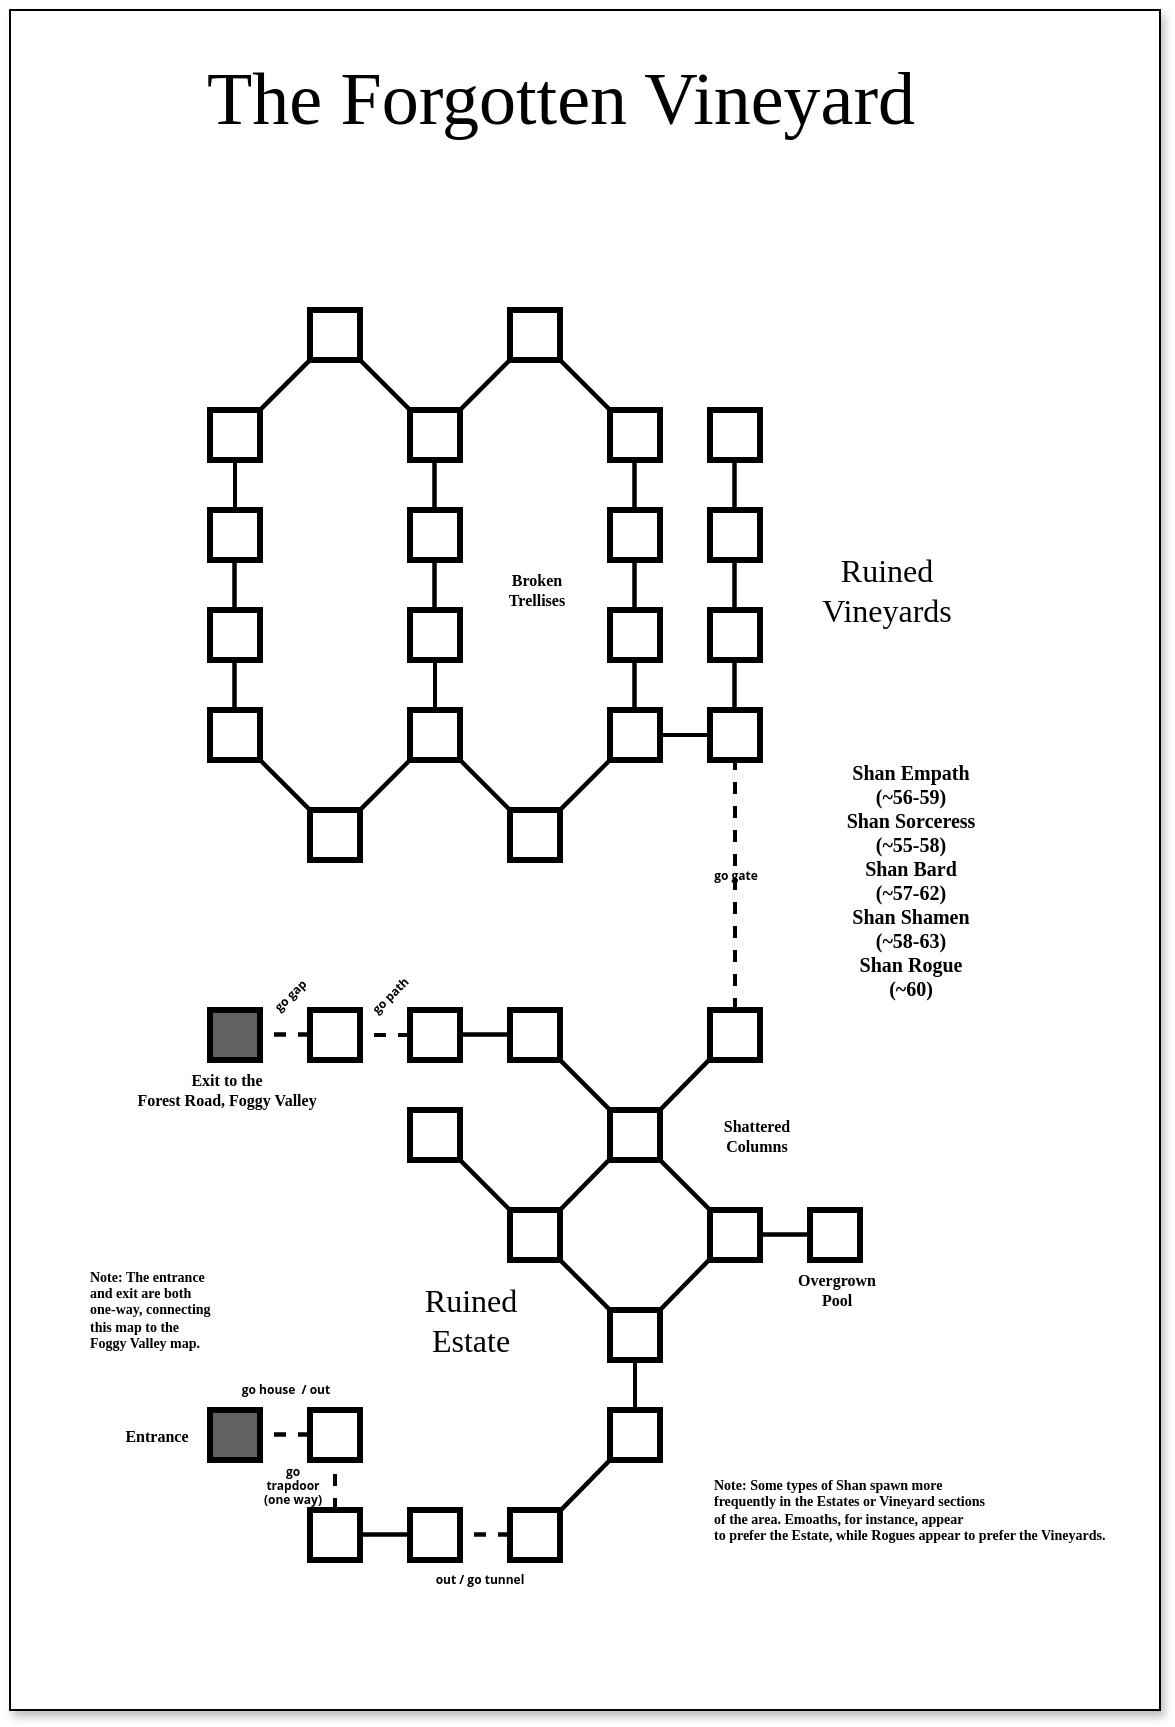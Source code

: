 <mxfile version="17.4.5" type="github" pages="2">
  <diagram id="p14HiZIevVpTFjOCtkyl" name="50px Map">
    <mxGraphModel dx="1182" dy="764" grid="1" gridSize="10" guides="1" tooltips="1" connect="1" arrows="1" fold="1" page="1" pageScale="1" pageWidth="335" pageHeight="475" math="0" shadow="0">
      <root>
        <mxCell id="0" />
        <mxCell id="1" style="" parent="0" />
        <mxCell id="F2WLsx3-h_1X0e1XVa5v-85" value="Map Layer" style="" parent="0" />
        <mxCell id="F2WLsx3-h_1X0e1XVa5v-315" value="Text Layer" style="" parent="0" />
        <mxCell id="KU-BwbfhQWxU07VYz7zn-3" value="Resize Layer" style="" parent="0" />
        <mxCell id="KU-BwbfhQWxU07VYz7zn-250" value="" style="whiteSpace=wrap;html=1;strokeWidth=1;shadow=1;rounded=0;perimeterSpacing=0;sketch=0;container=0;aspect=fixed;" vertex="1" parent="KU-BwbfhQWxU07VYz7zn-3">
          <mxGeometry x="50" y="50" width="575" height="850" as="geometry" />
        </mxCell>
        <mxCell id="KU-BwbfhQWxU07VYz7zn-251" value="" style="whiteSpace=wrap;html=1;aspect=fixed;strokeWidth=3;" vertex="1" parent="KU-BwbfhQWxU07VYz7zn-3">
          <mxGeometry x="200" y="200" width="25" height="25" as="geometry" />
        </mxCell>
        <mxCell id="KU-BwbfhQWxU07VYz7zn-252" value="" style="whiteSpace=wrap;html=1;aspect=fixed;strokeWidth=3;" vertex="1" parent="KU-BwbfhQWxU07VYz7zn-3">
          <mxGeometry x="150" y="250" width="25" height="25" as="geometry" />
        </mxCell>
        <mxCell id="KU-BwbfhQWxU07VYz7zn-253" value="" style="whiteSpace=wrap;html=1;aspect=fixed;strokeWidth=3;" vertex="1" parent="KU-BwbfhQWxU07VYz7zn-3">
          <mxGeometry x="250" y="250" width="25" height="25" as="geometry" />
        </mxCell>
        <mxCell id="KU-BwbfhQWxU07VYz7zn-254" value="" style="whiteSpace=wrap;html=1;aspect=fixed;strokeWidth=3;" vertex="1" parent="KU-BwbfhQWxU07VYz7zn-3">
          <mxGeometry x="150" y="300" width="25" height="25" as="geometry" />
        </mxCell>
        <mxCell id="KU-BwbfhQWxU07VYz7zn-255" value="" style="whiteSpace=wrap;html=1;aspect=fixed;strokeWidth=3;" vertex="1" parent="KU-BwbfhQWxU07VYz7zn-3">
          <mxGeometry x="150" y="350" width="25" height="25" as="geometry" />
        </mxCell>
        <mxCell id="KU-BwbfhQWxU07VYz7zn-256" value="" style="whiteSpace=wrap;html=1;aspect=fixed;strokeWidth=3;" vertex="1" parent="KU-BwbfhQWxU07VYz7zn-3">
          <mxGeometry x="150" y="400" width="25" height="25" as="geometry" />
        </mxCell>
        <mxCell id="KU-BwbfhQWxU07VYz7zn-257" value="" style="whiteSpace=wrap;html=1;aspect=fixed;strokeWidth=3;" vertex="1" parent="KU-BwbfhQWxU07VYz7zn-3">
          <mxGeometry x="250" y="300" width="25" height="25" as="geometry" />
        </mxCell>
        <mxCell id="KU-BwbfhQWxU07VYz7zn-258" value="" style="whiteSpace=wrap;html=1;aspect=fixed;strokeWidth=3;" vertex="1" parent="KU-BwbfhQWxU07VYz7zn-3">
          <mxGeometry x="250" y="350" width="25" height="25" as="geometry" />
        </mxCell>
        <mxCell id="KU-BwbfhQWxU07VYz7zn-259" value="" style="whiteSpace=wrap;html=1;aspect=fixed;strokeWidth=3;" vertex="1" parent="KU-BwbfhQWxU07VYz7zn-3">
          <mxGeometry x="250" y="400" width="25" height="25" as="geometry" />
        </mxCell>
        <mxCell id="KU-BwbfhQWxU07VYz7zn-260" value="" style="whiteSpace=wrap;html=1;aspect=fixed;strokeWidth=3;" vertex="1" parent="KU-BwbfhQWxU07VYz7zn-3">
          <mxGeometry x="200" y="450" width="25" height="25" as="geometry" />
        </mxCell>
        <mxCell id="KU-BwbfhQWxU07VYz7zn-261" value="" style="whiteSpace=wrap;html=1;aspect=fixed;strokeWidth=3;" vertex="1" parent="KU-BwbfhQWxU07VYz7zn-3">
          <mxGeometry x="300" y="200" width="25" height="25" as="geometry" />
        </mxCell>
        <mxCell id="KU-BwbfhQWxU07VYz7zn-262" value="" style="whiteSpace=wrap;html=1;aspect=fixed;strokeWidth=3;" vertex="1" parent="KU-BwbfhQWxU07VYz7zn-3">
          <mxGeometry x="350" y="250" width="25" height="25" as="geometry" />
        </mxCell>
        <mxCell id="KU-BwbfhQWxU07VYz7zn-263" value="" style="whiteSpace=wrap;html=1;aspect=fixed;strokeWidth=3;" vertex="1" parent="KU-BwbfhQWxU07VYz7zn-3">
          <mxGeometry x="350" y="300" width="25" height="25" as="geometry" />
        </mxCell>
        <mxCell id="KU-BwbfhQWxU07VYz7zn-264" value="" style="whiteSpace=wrap;html=1;aspect=fixed;strokeWidth=3;" vertex="1" parent="KU-BwbfhQWxU07VYz7zn-3">
          <mxGeometry x="350" y="350" width="25" height="25" as="geometry" />
        </mxCell>
        <mxCell id="KU-BwbfhQWxU07VYz7zn-265" value="" style="whiteSpace=wrap;html=1;aspect=fixed;strokeWidth=3;" vertex="1" parent="KU-BwbfhQWxU07VYz7zn-3">
          <mxGeometry x="350" y="400" width="25" height="25" as="geometry" />
        </mxCell>
        <mxCell id="KU-BwbfhQWxU07VYz7zn-266" value="" style="whiteSpace=wrap;html=1;aspect=fixed;strokeWidth=3;" vertex="1" parent="KU-BwbfhQWxU07VYz7zn-3">
          <mxGeometry x="300" y="450" width="25" height="25" as="geometry" />
        </mxCell>
        <mxCell id="KU-BwbfhQWxU07VYz7zn-267" value="" style="whiteSpace=wrap;html=1;aspect=fixed;strokeWidth=3;" vertex="1" parent="KU-BwbfhQWxU07VYz7zn-3">
          <mxGeometry x="400" y="250" width="25" height="25" as="geometry" />
        </mxCell>
        <mxCell id="KU-BwbfhQWxU07VYz7zn-268" value="" style="whiteSpace=wrap;html=1;aspect=fixed;strokeWidth=3;" vertex="1" parent="KU-BwbfhQWxU07VYz7zn-3">
          <mxGeometry x="400" y="300" width="25" height="25" as="geometry" />
        </mxCell>
        <mxCell id="KU-BwbfhQWxU07VYz7zn-269" value="" style="whiteSpace=wrap;html=1;aspect=fixed;strokeWidth=3;" vertex="1" parent="KU-BwbfhQWxU07VYz7zn-3">
          <mxGeometry x="400" y="350" width="25" height="25" as="geometry" />
        </mxCell>
        <mxCell id="KU-BwbfhQWxU07VYz7zn-270" value="" style="whiteSpace=wrap;html=1;aspect=fixed;strokeWidth=3;" vertex="1" parent="KU-BwbfhQWxU07VYz7zn-3">
          <mxGeometry x="400" y="400" width="25" height="25" as="geometry" />
        </mxCell>
        <mxCell id="KU-BwbfhQWxU07VYz7zn-271" value="" style="endArrow=none;html=1;rounded=0;entryX=0.5;entryY=1;entryDx=0;entryDy=0;exitX=0.5;exitY=0;exitDx=0;exitDy=0;strokeWidth=2;" edge="1" parent="KU-BwbfhQWxU07VYz7zn-3" source="KU-BwbfhQWxU07VYz7zn-254" target="KU-BwbfhQWxU07VYz7zn-252">
          <mxGeometry width="50" height="50" relative="1" as="geometry">
            <mxPoint x="200" y="350" as="sourcePoint" />
            <mxPoint x="225" y="325" as="targetPoint" />
          </mxGeometry>
        </mxCell>
        <mxCell id="KU-BwbfhQWxU07VYz7zn-272" value="" style="endArrow=none;html=1;rounded=0;entryX=0;entryY=1;entryDx=0;entryDy=0;exitX=1;exitY=0;exitDx=0;exitDy=0;strokeWidth=2;" edge="1" parent="KU-BwbfhQWxU07VYz7zn-3" source="KU-BwbfhQWxU07VYz7zn-252" target="KU-BwbfhQWxU07VYz7zn-251">
          <mxGeometry width="50" height="50" relative="1" as="geometry">
            <mxPoint x="187.5" y="325" as="sourcePoint" />
            <mxPoint x="187.5" y="300" as="targetPoint" />
          </mxGeometry>
        </mxCell>
        <mxCell id="KU-BwbfhQWxU07VYz7zn-273" value="" style="endArrow=none;html=1;rounded=0;entryX=1;entryY=1;entryDx=0;entryDy=0;exitX=0;exitY=0;exitDx=0;exitDy=0;strokeWidth=2;" edge="1" parent="KU-BwbfhQWxU07VYz7zn-3" source="KU-BwbfhQWxU07VYz7zn-253" target="KU-BwbfhQWxU07VYz7zn-251">
          <mxGeometry width="50" height="50" relative="1" as="geometry">
            <mxPoint x="212.5" y="350" as="sourcePoint" />
            <mxPoint x="212.5" y="325" as="targetPoint" />
          </mxGeometry>
        </mxCell>
        <mxCell id="KU-BwbfhQWxU07VYz7zn-274" value="" style="endArrow=none;html=1;rounded=0;entryX=0.5;entryY=1;entryDx=0;entryDy=0;exitX=0.5;exitY=0;exitDx=0;exitDy=0;strokeWidth=2;" edge="1" parent="KU-BwbfhQWxU07VYz7zn-3">
          <mxGeometry width="50" height="50" relative="1" as="geometry">
            <mxPoint x="162.25" y="350" as="sourcePoint" />
            <mxPoint x="162.25" y="325" as="targetPoint" />
          </mxGeometry>
        </mxCell>
        <mxCell id="KU-BwbfhQWxU07VYz7zn-275" value="" style="endArrow=none;html=1;rounded=0;entryX=0.5;entryY=1;entryDx=0;entryDy=0;exitX=0.5;exitY=0;exitDx=0;exitDy=0;strokeWidth=2;" edge="1" parent="KU-BwbfhQWxU07VYz7zn-3">
          <mxGeometry width="50" height="50" relative="1" as="geometry">
            <mxPoint x="162.25" y="400" as="sourcePoint" />
            <mxPoint x="162.25" y="375" as="targetPoint" />
          </mxGeometry>
        </mxCell>
        <mxCell id="KU-BwbfhQWxU07VYz7zn-276" value="" style="endArrow=none;html=1;rounded=0;entryX=0.5;entryY=1;entryDx=0;entryDy=0;exitX=0.5;exitY=0;exitDx=0;exitDy=0;strokeWidth=2;" edge="1" parent="KU-BwbfhQWxU07VYz7zn-3">
          <mxGeometry width="50" height="50" relative="1" as="geometry">
            <mxPoint x="262.25" y="300" as="sourcePoint" />
            <mxPoint x="262.25" y="275" as="targetPoint" />
          </mxGeometry>
        </mxCell>
        <mxCell id="KU-BwbfhQWxU07VYz7zn-277" value="" style="endArrow=none;html=1;rounded=0;entryX=0.5;entryY=1;entryDx=0;entryDy=0;exitX=0.5;exitY=0;exitDx=0;exitDy=0;strokeWidth=2;" edge="1" parent="KU-BwbfhQWxU07VYz7zn-3">
          <mxGeometry width="50" height="50" relative="1" as="geometry">
            <mxPoint x="262.5" y="400" as="sourcePoint" />
            <mxPoint x="262.5" y="375" as="targetPoint" />
          </mxGeometry>
        </mxCell>
        <mxCell id="KU-BwbfhQWxU07VYz7zn-278" value="" style="endArrow=none;html=1;rounded=0;entryX=0.5;entryY=1;entryDx=0;entryDy=0;exitX=0.5;exitY=0;exitDx=0;exitDy=0;strokeWidth=2;" edge="1" parent="KU-BwbfhQWxU07VYz7zn-3">
          <mxGeometry width="50" height="50" relative="1" as="geometry">
            <mxPoint x="262.25" y="350" as="sourcePoint" />
            <mxPoint x="262.25" y="325" as="targetPoint" />
          </mxGeometry>
        </mxCell>
        <mxCell id="KU-BwbfhQWxU07VYz7zn-279" value="" style="endArrow=none;html=1;rounded=0;entryX=0.5;entryY=1;entryDx=0;entryDy=0;exitX=0.5;exitY=0;exitDx=0;exitDy=0;strokeWidth=2;" edge="1" parent="KU-BwbfhQWxU07VYz7zn-3">
          <mxGeometry width="50" height="50" relative="1" as="geometry">
            <mxPoint x="362.25" y="400" as="sourcePoint" />
            <mxPoint x="362.25" y="375" as="targetPoint" />
          </mxGeometry>
        </mxCell>
        <mxCell id="KU-BwbfhQWxU07VYz7zn-280" value="" style="endArrow=none;html=1;rounded=0;entryX=0.5;entryY=1;entryDx=0;entryDy=0;exitX=0.5;exitY=0;exitDx=0;exitDy=0;strokeWidth=2;" edge="1" parent="KU-BwbfhQWxU07VYz7zn-3">
          <mxGeometry width="50" height="50" relative="1" as="geometry">
            <mxPoint x="412.25" y="400" as="sourcePoint" />
            <mxPoint x="412.25" y="375" as="targetPoint" />
          </mxGeometry>
        </mxCell>
        <mxCell id="KU-BwbfhQWxU07VYz7zn-281" value="" style="endArrow=none;html=1;rounded=0;entryX=0.5;entryY=1;entryDx=0;entryDy=0;exitX=0.5;exitY=0;exitDx=0;exitDy=0;strokeWidth=2;" edge="1" parent="KU-BwbfhQWxU07VYz7zn-3">
          <mxGeometry width="50" height="50" relative="1" as="geometry">
            <mxPoint x="362.25" y="350" as="sourcePoint" />
            <mxPoint x="362.25" y="325" as="targetPoint" />
          </mxGeometry>
        </mxCell>
        <mxCell id="KU-BwbfhQWxU07VYz7zn-282" value="" style="endArrow=none;html=1;rounded=0;entryX=0.5;entryY=1;entryDx=0;entryDy=0;exitX=0.5;exitY=0;exitDx=0;exitDy=0;strokeWidth=2;" edge="1" parent="KU-BwbfhQWxU07VYz7zn-3">
          <mxGeometry width="50" height="50" relative="1" as="geometry">
            <mxPoint x="412.25" y="350" as="sourcePoint" />
            <mxPoint x="412.25" y="325" as="targetPoint" />
          </mxGeometry>
        </mxCell>
        <mxCell id="KU-BwbfhQWxU07VYz7zn-283" value="" style="endArrow=none;html=1;rounded=0;entryX=0.5;entryY=1;entryDx=0;entryDy=0;exitX=0.5;exitY=0;exitDx=0;exitDy=0;strokeWidth=2;" edge="1" parent="KU-BwbfhQWxU07VYz7zn-3">
          <mxGeometry width="50" height="50" relative="1" as="geometry">
            <mxPoint x="412.25" y="300" as="sourcePoint" />
            <mxPoint x="412.25" y="275" as="targetPoint" />
          </mxGeometry>
        </mxCell>
        <mxCell id="KU-BwbfhQWxU07VYz7zn-284" value="" style="endArrow=none;html=1;rounded=0;entryX=0.5;entryY=1;entryDx=0;entryDy=0;exitX=0.5;exitY=0;exitDx=0;exitDy=0;strokeWidth=2;" edge="1" parent="KU-BwbfhQWxU07VYz7zn-3">
          <mxGeometry width="50" height="50" relative="1" as="geometry">
            <mxPoint x="362.25" y="300" as="sourcePoint" />
            <mxPoint x="362.25" y="275" as="targetPoint" />
          </mxGeometry>
        </mxCell>
        <mxCell id="KU-BwbfhQWxU07VYz7zn-285" value="" style="endArrow=none;html=1;rounded=0;entryX=1;entryY=1;entryDx=0;entryDy=0;exitX=0;exitY=0;exitDx=0;exitDy=0;strokeWidth=2;" edge="1" parent="KU-BwbfhQWxU07VYz7zn-3">
          <mxGeometry width="50" height="50" relative="1" as="geometry">
            <mxPoint x="350" y="250" as="sourcePoint" />
            <mxPoint x="325" y="225" as="targetPoint" />
          </mxGeometry>
        </mxCell>
        <mxCell id="KU-BwbfhQWxU07VYz7zn-286" value="" style="endArrow=none;html=1;rounded=0;entryX=0;entryY=1;entryDx=0;entryDy=0;exitX=1;exitY=0;exitDx=0;exitDy=0;strokeWidth=2;" edge="1" parent="KU-BwbfhQWxU07VYz7zn-3">
          <mxGeometry width="50" height="50" relative="1" as="geometry">
            <mxPoint x="275" y="250" as="sourcePoint" />
            <mxPoint x="300" y="225" as="targetPoint" />
          </mxGeometry>
        </mxCell>
        <mxCell id="KU-BwbfhQWxU07VYz7zn-287" value="" style="endArrow=none;html=1;rounded=0;entryX=0;entryY=1;entryDx=0;entryDy=0;exitX=1;exitY=0;exitDx=0;exitDy=0;strokeWidth=2;" edge="1" parent="KU-BwbfhQWxU07VYz7zn-3">
          <mxGeometry width="50" height="50" relative="1" as="geometry">
            <mxPoint x="225" y="450" as="sourcePoint" />
            <mxPoint x="250" y="425" as="targetPoint" />
          </mxGeometry>
        </mxCell>
        <mxCell id="KU-BwbfhQWxU07VYz7zn-288" value="" style="endArrow=none;html=1;rounded=0;entryX=0;entryY=1;entryDx=0;entryDy=0;exitX=1;exitY=0;exitDx=0;exitDy=0;strokeWidth=2;" edge="1" parent="KU-BwbfhQWxU07VYz7zn-3">
          <mxGeometry width="50" height="50" relative="1" as="geometry">
            <mxPoint x="325" y="450" as="sourcePoint" />
            <mxPoint x="350" y="425" as="targetPoint" />
          </mxGeometry>
        </mxCell>
        <mxCell id="KU-BwbfhQWxU07VYz7zn-289" value="" style="endArrow=none;html=1;rounded=0;entryX=1;entryY=1;entryDx=0;entryDy=0;exitX=0;exitY=0;exitDx=0;exitDy=0;strokeWidth=2;" edge="1" parent="KU-BwbfhQWxU07VYz7zn-3">
          <mxGeometry width="50" height="50" relative="1" as="geometry">
            <mxPoint x="200" y="450" as="sourcePoint" />
            <mxPoint x="175" y="425" as="targetPoint" />
          </mxGeometry>
        </mxCell>
        <mxCell id="KU-BwbfhQWxU07VYz7zn-290" value="" style="endArrow=none;html=1;rounded=0;entryX=1;entryY=1;entryDx=0;entryDy=0;exitX=0;exitY=0;exitDx=0;exitDy=0;strokeWidth=2;" edge="1" parent="KU-BwbfhQWxU07VYz7zn-3">
          <mxGeometry width="50" height="50" relative="1" as="geometry">
            <mxPoint x="300" y="450" as="sourcePoint" />
            <mxPoint x="275" y="425" as="targetPoint" />
          </mxGeometry>
        </mxCell>
        <mxCell id="KU-BwbfhQWxU07VYz7zn-291" value="" style="endArrow=none;html=1;rounded=0;entryX=1;entryY=0.5;entryDx=0;entryDy=0;exitX=0;exitY=0.5;exitDx=0;exitDy=0;strokeWidth=2;" edge="1" parent="KU-BwbfhQWxU07VYz7zn-3" source="KU-BwbfhQWxU07VYz7zn-270" target="KU-BwbfhQWxU07VYz7zn-265">
          <mxGeometry width="50" height="50" relative="1" as="geometry">
            <mxPoint x="425" y="325" as="sourcePoint" />
            <mxPoint x="400" y="300" as="targetPoint" />
          </mxGeometry>
        </mxCell>
        <mxCell id="KU-BwbfhQWxU07VYz7zn-292" value="" style="endArrow=none;dashed=1;html=1;rounded=0;strokeWidth=2;entryX=0.5;entryY=1;entryDx=0;entryDy=0;exitX=0.5;exitY=0;exitDx=0;exitDy=0;" edge="1" parent="KU-BwbfhQWxU07VYz7zn-3" source="KU-BwbfhQWxU07VYz7zn-293" target="KU-BwbfhQWxU07VYz7zn-270">
          <mxGeometry width="50" height="50" relative="1" as="geometry">
            <mxPoint x="412.5" y="500" as="sourcePoint" />
            <mxPoint x="325" y="475" as="targetPoint" />
          </mxGeometry>
        </mxCell>
        <mxCell id="KU-BwbfhQWxU07VYz7zn-293" value="" style="whiteSpace=wrap;html=1;aspect=fixed;strokeWidth=3;" vertex="1" parent="KU-BwbfhQWxU07VYz7zn-3">
          <mxGeometry x="400" y="550" width="25" height="25" as="geometry" />
        </mxCell>
        <mxCell id="KU-BwbfhQWxU07VYz7zn-294" value="" style="whiteSpace=wrap;html=1;aspect=fixed;strokeWidth=3;" vertex="1" parent="KU-BwbfhQWxU07VYz7zn-3">
          <mxGeometry x="200" y="550" width="25" height="25" as="geometry" />
        </mxCell>
        <mxCell id="KU-BwbfhQWxU07VYz7zn-295" value="" style="whiteSpace=wrap;html=1;aspect=fixed;strokeWidth=3;" vertex="1" parent="KU-BwbfhQWxU07VYz7zn-3">
          <mxGeometry x="300" y="550" width="25" height="25" as="geometry" />
        </mxCell>
        <mxCell id="KU-BwbfhQWxU07VYz7zn-296" value="" style="whiteSpace=wrap;html=1;aspect=fixed;strokeWidth=3;" vertex="1" parent="KU-BwbfhQWxU07VYz7zn-3">
          <mxGeometry x="250" y="550" width="25" height="25" as="geometry" />
        </mxCell>
        <mxCell id="KU-BwbfhQWxU07VYz7zn-297" value="" style="whiteSpace=wrap;html=1;aspect=fixed;strokeWidth=3;" vertex="1" parent="KU-BwbfhQWxU07VYz7zn-3">
          <mxGeometry x="250" y="600" width="25" height="25" as="geometry" />
        </mxCell>
        <mxCell id="KU-BwbfhQWxU07VYz7zn-298" value="" style="whiteSpace=wrap;html=1;aspect=fixed;strokeWidth=3;" vertex="1" parent="KU-BwbfhQWxU07VYz7zn-3">
          <mxGeometry x="300" y="650" width="25" height="25" as="geometry" />
        </mxCell>
        <mxCell id="KU-BwbfhQWxU07VYz7zn-299" value="" style="whiteSpace=wrap;html=1;aspect=fixed;strokeWidth=3;" vertex="1" parent="KU-BwbfhQWxU07VYz7zn-3">
          <mxGeometry x="350" y="600" width="25" height="25" as="geometry" />
        </mxCell>
        <mxCell id="KU-BwbfhQWxU07VYz7zn-300" value="" style="whiteSpace=wrap;html=1;aspect=fixed;strokeWidth=3;" vertex="1" parent="KU-BwbfhQWxU07VYz7zn-3">
          <mxGeometry x="400" y="650" width="25" height="25" as="geometry" />
        </mxCell>
        <mxCell id="KU-BwbfhQWxU07VYz7zn-301" value="" style="whiteSpace=wrap;html=1;aspect=fixed;strokeWidth=3;" vertex="1" parent="KU-BwbfhQWxU07VYz7zn-3">
          <mxGeometry x="450" y="650" width="25" height="25" as="geometry" />
        </mxCell>
        <mxCell id="KU-BwbfhQWxU07VYz7zn-302" value="" style="whiteSpace=wrap;html=1;aspect=fixed;strokeWidth=3;" vertex="1" parent="KU-BwbfhQWxU07VYz7zn-3">
          <mxGeometry x="350" y="700" width="25" height="25" as="geometry" />
        </mxCell>
        <mxCell id="KU-BwbfhQWxU07VYz7zn-303" value="" style="whiteSpace=wrap;html=1;aspect=fixed;strokeWidth=3;" vertex="1" parent="KU-BwbfhQWxU07VYz7zn-3">
          <mxGeometry x="350" y="750" width="25" height="25" as="geometry" />
        </mxCell>
        <mxCell id="KU-BwbfhQWxU07VYz7zn-304" value="" style="whiteSpace=wrap;html=1;aspect=fixed;strokeWidth=3;" vertex="1" parent="KU-BwbfhQWxU07VYz7zn-3">
          <mxGeometry x="300" y="800" width="25" height="25" as="geometry" />
        </mxCell>
        <mxCell id="KU-BwbfhQWxU07VYz7zn-305" value="" style="whiteSpace=wrap;html=1;aspect=fixed;strokeWidth=3;" vertex="1" parent="KU-BwbfhQWxU07VYz7zn-3">
          <mxGeometry x="250" y="800" width="25" height="25" as="geometry" />
        </mxCell>
        <mxCell id="KU-BwbfhQWxU07VYz7zn-306" value="" style="whiteSpace=wrap;html=1;aspect=fixed;strokeWidth=3;" vertex="1" parent="KU-BwbfhQWxU07VYz7zn-3">
          <mxGeometry x="200" y="800" width="25" height="25" as="geometry" />
        </mxCell>
        <mxCell id="KU-BwbfhQWxU07VYz7zn-307" value="" style="whiteSpace=wrap;html=1;aspect=fixed;strokeWidth=3;" vertex="1" parent="KU-BwbfhQWxU07VYz7zn-3">
          <mxGeometry x="200" y="750" width="25" height="25" as="geometry" />
        </mxCell>
        <mxCell id="KU-BwbfhQWxU07VYz7zn-308" value="" style="whiteSpace=wrap;html=1;aspect=fixed;strokeWidth=3;fillColor=#616161;" vertex="1" parent="KU-BwbfhQWxU07VYz7zn-3">
          <mxGeometry x="150" y="750" width="25" height="25" as="geometry" />
        </mxCell>
        <mxCell id="KU-BwbfhQWxU07VYz7zn-309" value="" style="whiteSpace=wrap;html=1;aspect=fixed;strokeWidth=3;fillColor=#616161;" vertex="1" parent="KU-BwbfhQWxU07VYz7zn-3">
          <mxGeometry x="150" y="550" width="25" height="25" as="geometry" />
        </mxCell>
        <mxCell id="KU-BwbfhQWxU07VYz7zn-310" value="" style="endArrow=none;html=1;rounded=0;entryX=0.5;entryY=1;entryDx=0;entryDy=0;exitX=1;exitY=0;exitDx=0;exitDy=0;strokeWidth=2;" edge="1" parent="KU-BwbfhQWxU07VYz7zn-3" source="KU-BwbfhQWxU07VYz7zn-299">
          <mxGeometry width="50" height="50" relative="1" as="geometry">
            <mxPoint x="399.5" y="600" as="sourcePoint" />
            <mxPoint x="399.5" y="575" as="targetPoint" />
          </mxGeometry>
        </mxCell>
        <mxCell id="KU-BwbfhQWxU07VYz7zn-311" value="" style="endArrow=none;html=1;rounded=0;exitX=1;exitY=0;exitDx=0;exitDy=0;strokeWidth=2;" edge="1" parent="KU-BwbfhQWxU07VYz7zn-3">
          <mxGeometry width="50" height="50" relative="1" as="geometry">
            <mxPoint x="325" y="650" as="sourcePoint" />
            <mxPoint x="349.5" y="625" as="targetPoint" />
          </mxGeometry>
        </mxCell>
        <mxCell id="KU-BwbfhQWxU07VYz7zn-312" value="" style="endArrow=none;html=1;rounded=0;entryX=1;entryY=1;entryDx=0;entryDy=0;exitX=0;exitY=0;exitDx=0;exitDy=0;strokeWidth=2;" edge="1" parent="KU-BwbfhQWxU07VYz7zn-3" source="KU-BwbfhQWxU07VYz7zn-300" target="KU-BwbfhQWxU07VYz7zn-299">
          <mxGeometry width="50" height="50" relative="1" as="geometry">
            <mxPoint x="425" y="650" as="sourcePoint" />
            <mxPoint x="449.5" y="625" as="targetPoint" />
          </mxGeometry>
        </mxCell>
        <mxCell id="KU-BwbfhQWxU07VYz7zn-313" value="" style="endArrow=none;html=1;rounded=0;entryX=1;entryY=1;entryDx=0;entryDy=0;exitX=0;exitY=0;exitDx=0;exitDy=0;strokeWidth=2;" edge="1" parent="KU-BwbfhQWxU07VYz7zn-3">
          <mxGeometry width="50" height="50" relative="1" as="geometry">
            <mxPoint x="350" y="600" as="sourcePoint" />
            <mxPoint x="325" y="575" as="targetPoint" />
            <Array as="points">
              <mxPoint x="325" y="575" />
            </Array>
          </mxGeometry>
        </mxCell>
        <mxCell id="KU-BwbfhQWxU07VYz7zn-314" value="" style="endArrow=none;html=1;rounded=0;entryX=1;entryY=1;entryDx=0;entryDy=0;exitX=0;exitY=0;exitDx=0;exitDy=0;strokeWidth=2;" edge="1" parent="KU-BwbfhQWxU07VYz7zn-3">
          <mxGeometry width="50" height="50" relative="1" as="geometry">
            <mxPoint x="300" y="650" as="sourcePoint" />
            <mxPoint x="275" y="625" as="targetPoint" />
            <Array as="points">
              <mxPoint x="275" y="625" />
            </Array>
          </mxGeometry>
        </mxCell>
        <mxCell id="KU-BwbfhQWxU07VYz7zn-315" value="" style="endArrow=none;html=1;rounded=0;entryX=1;entryY=1;entryDx=0;entryDy=0;exitX=0;exitY=0;exitDx=0;exitDy=0;strokeWidth=2;" edge="1" parent="KU-BwbfhQWxU07VYz7zn-3">
          <mxGeometry width="50" height="50" relative="1" as="geometry">
            <mxPoint x="350" y="700" as="sourcePoint" />
            <mxPoint x="325" y="675" as="targetPoint" />
            <Array as="points">
              <mxPoint x="325" y="675" />
            </Array>
          </mxGeometry>
        </mxCell>
        <mxCell id="KU-BwbfhQWxU07VYz7zn-316" value="" style="endArrow=none;html=1;rounded=0;exitX=1;exitY=0;exitDx=0;exitDy=0;strokeWidth=2;" edge="1" parent="KU-BwbfhQWxU07VYz7zn-3">
          <mxGeometry width="50" height="50" relative="1" as="geometry">
            <mxPoint x="375" y="700" as="sourcePoint" />
            <mxPoint x="399.5" y="675" as="targetPoint" />
          </mxGeometry>
        </mxCell>
        <mxCell id="KU-BwbfhQWxU07VYz7zn-317" value="" style="endArrow=none;html=1;rounded=0;entryX=1;entryY=0.5;entryDx=0;entryDy=0;exitX=0;exitY=0.5;exitDx=0;exitDy=0;strokeWidth=2;" edge="1" parent="KU-BwbfhQWxU07VYz7zn-3">
          <mxGeometry width="50" height="50" relative="1" as="geometry">
            <mxPoint x="450" y="662.25" as="sourcePoint" />
            <mxPoint x="425" y="662.25" as="targetPoint" />
          </mxGeometry>
        </mxCell>
        <mxCell id="KU-BwbfhQWxU07VYz7zn-318" value="" style="endArrow=none;html=1;rounded=0;entryX=1;entryY=0.5;entryDx=0;entryDy=0;exitX=0;exitY=0.5;exitDx=0;exitDy=0;strokeWidth=2;" edge="1" parent="KU-BwbfhQWxU07VYz7zn-3">
          <mxGeometry width="50" height="50" relative="1" as="geometry">
            <mxPoint x="300" y="562.25" as="sourcePoint" />
            <mxPoint x="275" y="562.25" as="targetPoint" />
          </mxGeometry>
        </mxCell>
        <mxCell id="KU-BwbfhQWxU07VYz7zn-319" value="" style="endArrow=none;html=1;rounded=0;entryX=0.5;entryY=0;entryDx=0;entryDy=0;exitX=0.5;exitY=1;exitDx=0;exitDy=0;strokeWidth=2;" edge="1" parent="KU-BwbfhQWxU07VYz7zn-3" source="KU-BwbfhQWxU07VYz7zn-302" target="KU-BwbfhQWxU07VYz7zn-303">
          <mxGeometry width="50" height="50" relative="1" as="geometry">
            <mxPoint x="250" y="562.25" as="sourcePoint" />
            <mxPoint x="225" y="562.25" as="targetPoint" />
          </mxGeometry>
        </mxCell>
        <mxCell id="KU-BwbfhQWxU07VYz7zn-320" value="" style="endArrow=none;html=1;rounded=0;entryX=1;entryY=0.5;entryDx=0;entryDy=0;exitX=0;exitY=0.5;exitDx=0;exitDy=0;strokeWidth=2;" edge="1" parent="KU-BwbfhQWxU07VYz7zn-3">
          <mxGeometry width="50" height="50" relative="1" as="geometry">
            <mxPoint x="250" y="812.25" as="sourcePoint" />
            <mxPoint x="225" y="812.25" as="targetPoint" />
          </mxGeometry>
        </mxCell>
        <mxCell id="KU-BwbfhQWxU07VYz7zn-321" value="" style="endArrow=none;dashed=1;html=1;rounded=0;strokeWidth=2;entryX=1;entryY=0.5;entryDx=0;entryDy=0;exitX=0;exitY=0.5;exitDx=0;exitDy=0;" edge="1" parent="KU-BwbfhQWxU07VYz7zn-3" source="KU-BwbfhQWxU07VYz7zn-296" target="KU-BwbfhQWxU07VYz7zn-294">
          <mxGeometry width="50" height="50" relative="1" as="geometry">
            <mxPoint x="437.5" y="575" as="sourcePoint" />
            <mxPoint x="437.5" y="450" as="targetPoint" />
          </mxGeometry>
        </mxCell>
        <mxCell id="KU-BwbfhQWxU07VYz7zn-322" value="" style="endArrow=none;dashed=1;html=1;rounded=0;strokeWidth=2;entryX=1;entryY=0.5;entryDx=0;entryDy=0;exitX=0;exitY=0.5;exitDx=0;exitDy=0;" edge="1" parent="KU-BwbfhQWxU07VYz7zn-3">
          <mxGeometry width="50" height="50" relative="1" as="geometry">
            <mxPoint x="200" y="562.25" as="sourcePoint" />
            <mxPoint x="175" y="562.25" as="targetPoint" />
          </mxGeometry>
        </mxCell>
        <mxCell id="KU-BwbfhQWxU07VYz7zn-323" value="" style="endArrow=none;dashed=1;html=1;rounded=0;strokeWidth=2;entryX=1;entryY=0.5;entryDx=0;entryDy=0;exitX=0;exitY=0.5;exitDx=0;exitDy=0;" edge="1" parent="KU-BwbfhQWxU07VYz7zn-3">
          <mxGeometry width="50" height="50" relative="1" as="geometry">
            <mxPoint x="200" y="762.25" as="sourcePoint" />
            <mxPoint x="175" y="762.25" as="targetPoint" />
          </mxGeometry>
        </mxCell>
        <mxCell id="KU-BwbfhQWxU07VYz7zn-324" value="" style="endArrow=none;dashed=1;html=1;rounded=0;strokeWidth=2;entryX=1;entryY=0.5;entryDx=0;entryDy=0;exitX=0;exitY=0.5;exitDx=0;exitDy=0;" edge="1" parent="KU-BwbfhQWxU07VYz7zn-3">
          <mxGeometry width="50" height="50" relative="1" as="geometry">
            <mxPoint x="300" y="812.25" as="sourcePoint" />
            <mxPoint x="275" y="812.25" as="targetPoint" />
          </mxGeometry>
        </mxCell>
        <mxCell id="KU-BwbfhQWxU07VYz7zn-325" value="" style="endArrow=none;dashed=1;html=1;rounded=0;strokeWidth=2;entryX=0.5;entryY=1;entryDx=0;entryDy=0;exitX=0.5;exitY=0;exitDx=0;exitDy=0;" edge="1" parent="KU-BwbfhQWxU07VYz7zn-3" source="KU-BwbfhQWxU07VYz7zn-306" target="KU-BwbfhQWxU07VYz7zn-307">
          <mxGeometry width="50" height="50" relative="1" as="geometry">
            <mxPoint x="225" y="787.25" as="sourcePoint" />
            <mxPoint x="200" y="787.25" as="targetPoint" />
          </mxGeometry>
        </mxCell>
        <mxCell id="KU-BwbfhQWxU07VYz7zn-326" value="" style="endArrow=none;html=1;rounded=0;exitX=1;exitY=0;exitDx=0;exitDy=0;strokeWidth=2;" edge="1" parent="KU-BwbfhQWxU07VYz7zn-3">
          <mxGeometry width="50" height="50" relative="1" as="geometry">
            <mxPoint x="325.5" y="800" as="sourcePoint" />
            <mxPoint x="350" y="775" as="targetPoint" />
          </mxGeometry>
        </mxCell>
        <mxCell id="KU-BwbfhQWxU07VYz7zn-327" value="The Forgotten Vineyard" style="text;html=1;resizable=0;autosize=1;align=center;verticalAlign=middle;points=[];fillColor=none;strokeColor=none;rounded=0;shadow=1;sketch=0;fontFamily=Amarante;fontSource=https://fonts.googleapis.com/css?family=Amarante;fontSize=37;fontStyle=0" vertex="1" parent="KU-BwbfhQWxU07VYz7zn-3">
          <mxGeometry x="130" y="70" width="390" height="50" as="geometry" />
        </mxCell>
        <mxCell id="KU-BwbfhQWxU07VYz7zn-328" value="Ruined&lt;br style=&quot;font-size: 16px;&quot;&gt;Vineyards" style="text;html=1;resizable=0;autosize=1;align=center;verticalAlign=middle;points=[];fillColor=none;strokeColor=none;rounded=0;shadow=1;sketch=0;fontFamily=Amarante;fontSource=https://fonts.googleapis.com/css?family=Amarante;fontSize=16;" vertex="1" parent="KU-BwbfhQWxU07VYz7zn-3">
          <mxGeometry x="447.5" y="320" width="80" height="40" as="geometry" />
        </mxCell>
        <mxCell id="KU-BwbfhQWxU07VYz7zn-329" value="Ruined&lt;br style=&quot;font-size: 16px;&quot;&gt;Estate" style="text;html=1;resizable=0;autosize=1;align=center;verticalAlign=middle;points=[];fillColor=none;strokeColor=none;rounded=0;shadow=1;sketch=0;fontFamily=Amarante;fontSource=https://fonts.googleapis.com/css?family=Amarante;fontSize=16;" vertex="1" parent="KU-BwbfhQWxU07VYz7zn-3">
          <mxGeometry x="250" y="685" width="60" height="40" as="geometry" />
        </mxCell>
        <mxCell id="KU-BwbfhQWxU07VYz7zn-330" value="Broken&lt;br style=&quot;font-size: 8px;&quot;&gt;Trellises" style="text;html=1;resizable=0;autosize=1;align=center;verticalAlign=middle;points=[];fillColor=none;strokeColor=none;rounded=0;shadow=1;sketch=0;fontFamily=Macondo;fontSource=https://fonts.googleapis.com/css?family=Macondo;fontSize=8;fontStyle=1" vertex="1" parent="KU-BwbfhQWxU07VYz7zn-3">
          <mxGeometry x="292.5" y="325" width="40" height="30" as="geometry" />
        </mxCell>
        <mxCell id="KU-BwbfhQWxU07VYz7zn-331" value="Shattered&lt;br style=&quot;font-size: 8px;&quot;&gt;Columns" style="text;html=1;resizable=0;autosize=1;align=center;verticalAlign=middle;points=[];fillColor=none;strokeColor=none;rounded=0;shadow=1;sketch=0;fontFamily=Macondo;fontSource=https://fonts.googleapis.com/css?family=Macondo;fontSize=8;fontStyle=1" vertex="1" parent="KU-BwbfhQWxU07VYz7zn-3">
          <mxGeometry x="397.5" y="597.5" width="50" height="30" as="geometry" />
        </mxCell>
        <mxCell id="KU-BwbfhQWxU07VYz7zn-332" value="Overgrown&lt;br style=&quot;font-size: 8px;&quot;&gt;Pool" style="text;html=1;resizable=0;autosize=1;align=center;verticalAlign=middle;points=[];fillColor=none;strokeColor=none;rounded=0;shadow=1;sketch=0;fontFamily=Macondo;fontSource=https://fonts.googleapis.com/css?family=Macondo;fontSize=8;fontStyle=1" vertex="1" parent="KU-BwbfhQWxU07VYz7zn-3">
          <mxGeometry x="437.5" y="675" width="50" height="30" as="geometry" />
        </mxCell>
        <mxCell id="KU-BwbfhQWxU07VYz7zn-333" value="Entrance" style="text;html=1;resizable=0;autosize=1;align=center;verticalAlign=middle;points=[];fillColor=none;strokeColor=none;rounded=0;shadow=1;sketch=0;fontFamily=Macondo;fontSource=https://fonts.googleapis.com/css?family=Macondo;fontSize=8;fontStyle=1" vertex="1" parent="KU-BwbfhQWxU07VYz7zn-3">
          <mxGeometry x="102.5" y="752.5" width="40" height="20" as="geometry" />
        </mxCell>
        <mxCell id="KU-BwbfhQWxU07VYz7zn-334" value="Exit to the&lt;br style=&quot;font-size: 8px;&quot;&gt;Forest Road, Foggy Valley" style="text;html=1;resizable=0;autosize=1;align=center;verticalAlign=middle;points=[];fillColor=none;strokeColor=none;rounded=0;shadow=1;sketch=0;fontFamily=Macondo;fontSource=https://fonts.googleapis.com/css?family=Macondo;fontSize=8;fontStyle=1" vertex="1" parent="KU-BwbfhQWxU07VYz7zn-3">
          <mxGeometry x="108.13" y="575" width="100" height="30" as="geometry" />
        </mxCell>
        <mxCell id="KU-BwbfhQWxU07VYz7zn-335" value="Note: The entrance&lt;br style=&quot;font-size: 7px;&quot;&gt;and exit are both&lt;br style=&quot;font-size: 7px;&quot;&gt;one-way, connecting&lt;br style=&quot;font-size: 7px;&quot;&gt;this map to the&lt;br style=&quot;font-size: 7px;&quot;&gt;&lt;div style=&quot;font-size: 7px;&quot;&gt;&lt;span style=&quot;font-size: 7px;&quot;&gt;Foggy Valley map.&lt;/span&gt;&lt;span style=&quot;font-size: 7px;&quot;&gt;&amp;nbsp;&lt;/span&gt;&lt;/div&gt;" style="text;html=1;resizable=0;autosize=1;align=left;verticalAlign=middle;points=[];fillColor=none;strokeColor=none;rounded=0;shadow=1;sketch=0;fontFamily=Macondo;fontSource=https://fonts.googleapis.com/css?family=Macondo;fontSize=7;fontStyle=1" vertex="1" parent="KU-BwbfhQWxU07VYz7zn-3">
          <mxGeometry x="87.5" y="675" width="70" height="50" as="geometry" />
        </mxCell>
        <mxCell id="KU-BwbfhQWxU07VYz7zn-336" value="Note: Some types of Shan spawn more&lt;br style=&quot;font-size: 7px;&quot;&gt;frequently in the Estates or Vineyard sections&lt;br style=&quot;font-size: 7px;&quot;&gt;of the area. Emoaths, for instance, appear&lt;br style=&quot;font-size: 7px;&quot;&gt;to prefer the Estate, while Rogues appear to prefer the Vineyards." style="text;html=1;resizable=0;autosize=1;align=left;verticalAlign=middle;points=[];fillColor=none;strokeColor=none;rounded=0;shadow=1;sketch=0;fontFamily=Macondo;fontSource=https://fonts.googleapis.com/css?family=Macondo;fontSize=7;fontStyle=1" vertex="1" parent="KU-BwbfhQWxU07VYz7zn-3">
          <mxGeometry x="400" y="780" width="200" height="40" as="geometry" />
        </mxCell>
        <mxCell id="KU-BwbfhQWxU07VYz7zn-337" value="Shan Empath&lt;br style=&quot;font-size: 10px;&quot;&gt;(~56-59)&lt;br style=&quot;font-size: 10px;&quot;&gt;Shan Sorceress&lt;br style=&quot;font-size: 10px;&quot;&gt;(~55-58)&lt;br style=&quot;font-size: 10px;&quot;&gt;Shan Bard&lt;br style=&quot;font-size: 10px;&quot;&gt;(~57-62)&lt;br style=&quot;font-size: 10px;&quot;&gt;Shan Shamen&lt;br style=&quot;font-size: 10px;&quot;&gt;(~58-63)&lt;br style=&quot;font-size: 10px;&quot;&gt;Shan Rogue&lt;br style=&quot;font-size: 10px;&quot;&gt;(~60)" style="text;html=1;resizable=0;autosize=1;align=center;verticalAlign=middle;points=[];fillColor=none;strokeColor=none;rounded=0;shadow=1;sketch=0;fontFamily=Macondo;fontSource=https://fonts.googleapis.com/css?family=Macondo;fontSize=10;fontStyle=1;spacingTop=0;" vertex="1" parent="KU-BwbfhQWxU07VYz7zn-3">
          <mxGeometry x="460" y="420" width="80" height="130" as="geometry" />
        </mxCell>
        <mxCell id="KU-BwbfhQWxU07VYz7zn-338" value="go gate" style="text;html=1;strokeColor=none;fillColor=default;align=center;verticalAlign=middle;whiteSpace=wrap;rounded=0;shadow=0;sketch=0;fontFamily=Open Sans;fontSource=https://fonts.googleapis.com/css?family=Open+Sans;fontSize=6;fontStyle=1;labelBackgroundColor=default;" vertex="1" parent="KU-BwbfhQWxU07VYz7zn-3">
          <mxGeometry x="397.5" y="475" width="30" height="15" as="geometry" />
        </mxCell>
        <mxCell id="KU-BwbfhQWxU07VYz7zn-339" value="go gap" style="text;html=1;strokeColor=none;fillColor=default;align=center;verticalAlign=middle;whiteSpace=wrap;rounded=0;shadow=0;sketch=0;fontFamily=Open Sans;fontSource=https://fonts.googleapis.com/css?family=Open+Sans;fontSize=6;fontStyle=1;rotation=315;" vertex="1" parent="KU-BwbfhQWxU07VYz7zn-3">
          <mxGeometry x="175" y="535" width="30" height="15" as="geometry" />
        </mxCell>
        <mxCell id="KU-BwbfhQWxU07VYz7zn-340" value="go path" style="text;html=1;strokeColor=none;fillColor=default;align=center;verticalAlign=middle;whiteSpace=wrap;rounded=0;shadow=0;sketch=0;fontFamily=Open Sans;fontSource=https://fonts.googleapis.com/css?family=Open+Sans;fontSize=6;fontStyle=1;rotation=315;" vertex="1" parent="KU-BwbfhQWxU07VYz7zn-3">
          <mxGeometry x="225" y="535" width="30" height="15" as="geometry" />
        </mxCell>
        <mxCell id="KU-BwbfhQWxU07VYz7zn-341" value="out / go tunnel" style="text;html=1;strokeColor=none;fillColor=default;align=center;verticalAlign=middle;whiteSpace=wrap;rounded=0;shadow=0;sketch=0;fontFamily=Open Sans;fontSource=https://fonts.googleapis.com/css?family=Open+Sans;fontSize=6;fontStyle=1" vertex="1" parent="KU-BwbfhQWxU07VYz7zn-3">
          <mxGeometry x="260" y="830" width="50" height="10" as="geometry" />
        </mxCell>
        <mxCell id="KU-BwbfhQWxU07VYz7zn-342" value="go trapdoor&lt;br style=&quot;font-size: 6px;&quot;&gt;(one way)" style="text;html=1;strokeColor=none;fillColor=default;align=center;verticalAlign=middle;whiteSpace=wrap;rounded=0;shadow=0;sketch=0;fontFamily=Open Sans;fontSource=https://fonts.googleapis.com/css?family=Open+Sans;fontSize=6;fontStyle=1" vertex="1" parent="KU-BwbfhQWxU07VYz7zn-3">
          <mxGeometry x="175" y="780" width="33.125" height="15" as="geometry" />
        </mxCell>
        <mxCell id="KU-BwbfhQWxU07VYz7zn-343" value="go house&amp;nbsp; / out" style="text;html=1;strokeColor=none;fillColor=default;align=center;verticalAlign=middle;whiteSpace=wrap;rounded=0;shadow=0;sketch=0;fontFamily=Open Sans;fontSource=https://fonts.googleapis.com/css?family=Open+Sans;fontSize=6;fontStyle=1" vertex="1" parent="KU-BwbfhQWxU07VYz7zn-3">
          <mxGeometry x="162.5" y="735" width="50" height="10" as="geometry" />
        </mxCell>
        <mxCell id="KU-BwbfhQWxU07VYz7zn-344" value="" style="whiteSpace=wrap;html=1;aspect=fixed;strokeWidth=3;" vertex="1" parent="KU-BwbfhQWxU07VYz7zn-3">
          <mxGeometry x="200" y="200" width="25" height="25" as="geometry" />
        </mxCell>
        <mxCell id="KU-BwbfhQWxU07VYz7zn-345" value="" style="whiteSpace=wrap;html=1;aspect=fixed;strokeWidth=3;" vertex="1" parent="KU-BwbfhQWxU07VYz7zn-3">
          <mxGeometry x="150" y="250" width="25" height="25" as="geometry" />
        </mxCell>
        <mxCell id="KU-BwbfhQWxU07VYz7zn-346" value="" style="whiteSpace=wrap;html=1;aspect=fixed;strokeWidth=3;" vertex="1" parent="KU-BwbfhQWxU07VYz7zn-3">
          <mxGeometry x="250" y="250" width="25" height="25" as="geometry" />
        </mxCell>
        <mxCell id="KU-BwbfhQWxU07VYz7zn-347" value="" style="whiteSpace=wrap;html=1;aspect=fixed;strokeWidth=3;" vertex="1" parent="KU-BwbfhQWxU07VYz7zn-3">
          <mxGeometry x="150" y="300" width="25" height="25" as="geometry" />
        </mxCell>
        <mxCell id="KU-BwbfhQWxU07VYz7zn-348" value="" style="whiteSpace=wrap;html=1;aspect=fixed;strokeWidth=3;" vertex="1" parent="KU-BwbfhQWxU07VYz7zn-3">
          <mxGeometry x="150" y="350" width="25" height="25" as="geometry" />
        </mxCell>
        <mxCell id="KU-BwbfhQWxU07VYz7zn-349" value="" style="whiteSpace=wrap;html=1;aspect=fixed;strokeWidth=3;" vertex="1" parent="KU-BwbfhQWxU07VYz7zn-3">
          <mxGeometry x="150" y="400" width="25" height="25" as="geometry" />
        </mxCell>
        <mxCell id="KU-BwbfhQWxU07VYz7zn-350" value="" style="whiteSpace=wrap;html=1;aspect=fixed;strokeWidth=3;" vertex="1" parent="KU-BwbfhQWxU07VYz7zn-3">
          <mxGeometry x="250" y="300" width="25" height="25" as="geometry" />
        </mxCell>
        <mxCell id="KU-BwbfhQWxU07VYz7zn-351" value="" style="whiteSpace=wrap;html=1;aspect=fixed;strokeWidth=3;" vertex="1" parent="KU-BwbfhQWxU07VYz7zn-3">
          <mxGeometry x="250" y="350" width="25" height="25" as="geometry" />
        </mxCell>
        <mxCell id="KU-BwbfhQWxU07VYz7zn-352" value="" style="whiteSpace=wrap;html=1;aspect=fixed;strokeWidth=3;" vertex="1" parent="KU-BwbfhQWxU07VYz7zn-3">
          <mxGeometry x="250" y="400" width="25" height="25" as="geometry" />
        </mxCell>
        <mxCell id="KU-BwbfhQWxU07VYz7zn-353" value="" style="whiteSpace=wrap;html=1;aspect=fixed;strokeWidth=3;" vertex="1" parent="KU-BwbfhQWxU07VYz7zn-3">
          <mxGeometry x="200" y="450" width="25" height="25" as="geometry" />
        </mxCell>
        <mxCell id="KU-BwbfhQWxU07VYz7zn-354" value="" style="whiteSpace=wrap;html=1;aspect=fixed;strokeWidth=3;" vertex="1" parent="KU-BwbfhQWxU07VYz7zn-3">
          <mxGeometry x="300" y="200" width="25" height="25" as="geometry" />
        </mxCell>
        <mxCell id="KU-BwbfhQWxU07VYz7zn-355" value="" style="whiteSpace=wrap;html=1;aspect=fixed;strokeWidth=3;" vertex="1" parent="KU-BwbfhQWxU07VYz7zn-3">
          <mxGeometry x="350" y="250" width="25" height="25" as="geometry" />
        </mxCell>
        <mxCell id="KU-BwbfhQWxU07VYz7zn-356" value="" style="whiteSpace=wrap;html=1;aspect=fixed;strokeWidth=3;" vertex="1" parent="KU-BwbfhQWxU07VYz7zn-3">
          <mxGeometry x="350" y="300" width="25" height="25" as="geometry" />
        </mxCell>
        <mxCell id="KU-BwbfhQWxU07VYz7zn-357" value="" style="whiteSpace=wrap;html=1;aspect=fixed;strokeWidth=3;" vertex="1" parent="KU-BwbfhQWxU07VYz7zn-3">
          <mxGeometry x="350" y="350" width="25" height="25" as="geometry" />
        </mxCell>
        <mxCell id="KU-BwbfhQWxU07VYz7zn-358" value="" style="whiteSpace=wrap;html=1;aspect=fixed;strokeWidth=3;" vertex="1" parent="KU-BwbfhQWxU07VYz7zn-3">
          <mxGeometry x="350" y="400" width="25" height="25" as="geometry" />
        </mxCell>
        <mxCell id="KU-BwbfhQWxU07VYz7zn-359" value="" style="whiteSpace=wrap;html=1;aspect=fixed;strokeWidth=3;" vertex="1" parent="KU-BwbfhQWxU07VYz7zn-3">
          <mxGeometry x="300" y="450" width="25" height="25" as="geometry" />
        </mxCell>
        <mxCell id="KU-BwbfhQWxU07VYz7zn-360" value="" style="whiteSpace=wrap;html=1;aspect=fixed;strokeWidth=3;" vertex="1" parent="KU-BwbfhQWxU07VYz7zn-3">
          <mxGeometry x="400" y="250" width="25" height="25" as="geometry" />
        </mxCell>
        <mxCell id="KU-BwbfhQWxU07VYz7zn-361" value="" style="whiteSpace=wrap;html=1;aspect=fixed;strokeWidth=3;" vertex="1" parent="KU-BwbfhQWxU07VYz7zn-3">
          <mxGeometry x="400" y="300" width="25" height="25" as="geometry" />
        </mxCell>
        <mxCell id="KU-BwbfhQWxU07VYz7zn-362" value="" style="whiteSpace=wrap;html=1;aspect=fixed;strokeWidth=3;" vertex="1" parent="KU-BwbfhQWxU07VYz7zn-3">
          <mxGeometry x="400" y="350" width="25" height="25" as="geometry" />
        </mxCell>
        <mxCell id="KU-BwbfhQWxU07VYz7zn-363" value="" style="whiteSpace=wrap;html=1;aspect=fixed;strokeWidth=3;" vertex="1" parent="KU-BwbfhQWxU07VYz7zn-3">
          <mxGeometry x="400" y="400" width="25" height="25" as="geometry" />
        </mxCell>
        <mxCell id="KU-BwbfhQWxU07VYz7zn-364" value="" style="endArrow=none;html=1;rounded=0;entryX=0.5;entryY=1;entryDx=0;entryDy=0;exitX=0.5;exitY=0;exitDx=0;exitDy=0;strokeWidth=2;" edge="1" parent="KU-BwbfhQWxU07VYz7zn-3" source="KU-BwbfhQWxU07VYz7zn-347" target="KU-BwbfhQWxU07VYz7zn-345">
          <mxGeometry width="50" height="50" relative="1" as="geometry">
            <mxPoint x="200" y="350" as="sourcePoint" />
            <mxPoint x="225" y="325" as="targetPoint" />
          </mxGeometry>
        </mxCell>
        <mxCell id="KU-BwbfhQWxU07VYz7zn-365" value="" style="endArrow=none;html=1;rounded=0;entryX=0;entryY=1;entryDx=0;entryDy=0;exitX=1;exitY=0;exitDx=0;exitDy=0;strokeWidth=2;" edge="1" parent="KU-BwbfhQWxU07VYz7zn-3" source="KU-BwbfhQWxU07VYz7zn-345" target="KU-BwbfhQWxU07VYz7zn-344">
          <mxGeometry width="50" height="50" relative="1" as="geometry">
            <mxPoint x="187.5" y="325" as="sourcePoint" />
            <mxPoint x="187.5" y="300" as="targetPoint" />
          </mxGeometry>
        </mxCell>
        <mxCell id="KU-BwbfhQWxU07VYz7zn-366" value="" style="endArrow=none;html=1;rounded=0;entryX=1;entryY=1;entryDx=0;entryDy=0;exitX=0;exitY=0;exitDx=0;exitDy=0;strokeWidth=2;" edge="1" parent="KU-BwbfhQWxU07VYz7zn-3" source="KU-BwbfhQWxU07VYz7zn-346" target="KU-BwbfhQWxU07VYz7zn-344">
          <mxGeometry width="50" height="50" relative="1" as="geometry">
            <mxPoint x="212.5" y="350" as="sourcePoint" />
            <mxPoint x="212.5" y="325" as="targetPoint" />
          </mxGeometry>
        </mxCell>
        <mxCell id="KU-BwbfhQWxU07VYz7zn-367" value="" style="endArrow=none;html=1;rounded=0;entryX=0.5;entryY=1;entryDx=0;entryDy=0;exitX=0.5;exitY=0;exitDx=0;exitDy=0;strokeWidth=2;" edge="1" parent="KU-BwbfhQWxU07VYz7zn-3">
          <mxGeometry width="50" height="50" relative="1" as="geometry">
            <mxPoint x="162.25" y="350" as="sourcePoint" />
            <mxPoint x="162.25" y="325" as="targetPoint" />
          </mxGeometry>
        </mxCell>
        <mxCell id="KU-BwbfhQWxU07VYz7zn-368" value="" style="endArrow=none;html=1;rounded=0;entryX=0.5;entryY=1;entryDx=0;entryDy=0;exitX=0.5;exitY=0;exitDx=0;exitDy=0;strokeWidth=2;" edge="1" parent="KU-BwbfhQWxU07VYz7zn-3">
          <mxGeometry width="50" height="50" relative="1" as="geometry">
            <mxPoint x="162.25" y="400" as="sourcePoint" />
            <mxPoint x="162.25" y="375" as="targetPoint" />
          </mxGeometry>
        </mxCell>
        <mxCell id="KU-BwbfhQWxU07VYz7zn-369" value="" style="endArrow=none;html=1;rounded=0;entryX=0.5;entryY=1;entryDx=0;entryDy=0;exitX=0.5;exitY=0;exitDx=0;exitDy=0;strokeWidth=2;" edge="1" parent="KU-BwbfhQWxU07VYz7zn-3">
          <mxGeometry width="50" height="50" relative="1" as="geometry">
            <mxPoint x="262.25" y="300" as="sourcePoint" />
            <mxPoint x="262.25" y="275" as="targetPoint" />
          </mxGeometry>
        </mxCell>
        <mxCell id="KU-BwbfhQWxU07VYz7zn-370" value="" style="endArrow=none;html=1;rounded=0;entryX=0.5;entryY=1;entryDx=0;entryDy=0;exitX=0.5;exitY=0;exitDx=0;exitDy=0;strokeWidth=2;" edge="1" parent="KU-BwbfhQWxU07VYz7zn-3">
          <mxGeometry width="50" height="50" relative="1" as="geometry">
            <mxPoint x="262.5" y="400" as="sourcePoint" />
            <mxPoint x="262.5" y="375" as="targetPoint" />
          </mxGeometry>
        </mxCell>
        <mxCell id="KU-BwbfhQWxU07VYz7zn-371" value="" style="endArrow=none;html=1;rounded=0;entryX=0.5;entryY=1;entryDx=0;entryDy=0;exitX=0.5;exitY=0;exitDx=0;exitDy=0;strokeWidth=2;" edge="1" parent="KU-BwbfhQWxU07VYz7zn-3">
          <mxGeometry width="50" height="50" relative="1" as="geometry">
            <mxPoint x="262.25" y="350" as="sourcePoint" />
            <mxPoint x="262.25" y="325" as="targetPoint" />
          </mxGeometry>
        </mxCell>
        <mxCell id="KU-BwbfhQWxU07VYz7zn-372" value="" style="endArrow=none;html=1;rounded=0;entryX=0.5;entryY=1;entryDx=0;entryDy=0;exitX=0.5;exitY=0;exitDx=0;exitDy=0;strokeWidth=2;" edge="1" parent="KU-BwbfhQWxU07VYz7zn-3">
          <mxGeometry width="50" height="50" relative="1" as="geometry">
            <mxPoint x="362.25" y="400" as="sourcePoint" />
            <mxPoint x="362.25" y="375" as="targetPoint" />
          </mxGeometry>
        </mxCell>
        <mxCell id="KU-BwbfhQWxU07VYz7zn-373" value="" style="endArrow=none;html=1;rounded=0;entryX=0.5;entryY=1;entryDx=0;entryDy=0;exitX=0.5;exitY=0;exitDx=0;exitDy=0;strokeWidth=2;" edge="1" parent="KU-BwbfhQWxU07VYz7zn-3">
          <mxGeometry width="50" height="50" relative="1" as="geometry">
            <mxPoint x="412.25" y="400" as="sourcePoint" />
            <mxPoint x="412.25" y="375" as="targetPoint" />
          </mxGeometry>
        </mxCell>
        <mxCell id="KU-BwbfhQWxU07VYz7zn-374" value="" style="endArrow=none;html=1;rounded=0;entryX=0.5;entryY=1;entryDx=0;entryDy=0;exitX=0.5;exitY=0;exitDx=0;exitDy=0;strokeWidth=2;" edge="1" parent="KU-BwbfhQWxU07VYz7zn-3">
          <mxGeometry width="50" height="50" relative="1" as="geometry">
            <mxPoint x="362.25" y="350" as="sourcePoint" />
            <mxPoint x="362.25" y="325" as="targetPoint" />
          </mxGeometry>
        </mxCell>
        <mxCell id="KU-BwbfhQWxU07VYz7zn-375" value="" style="endArrow=none;html=1;rounded=0;entryX=0.5;entryY=1;entryDx=0;entryDy=0;exitX=0.5;exitY=0;exitDx=0;exitDy=0;strokeWidth=2;" edge="1" parent="KU-BwbfhQWxU07VYz7zn-3">
          <mxGeometry width="50" height="50" relative="1" as="geometry">
            <mxPoint x="412.25" y="350" as="sourcePoint" />
            <mxPoint x="412.25" y="325" as="targetPoint" />
          </mxGeometry>
        </mxCell>
        <mxCell id="KU-BwbfhQWxU07VYz7zn-376" value="" style="endArrow=none;html=1;rounded=0;entryX=0.5;entryY=1;entryDx=0;entryDy=0;exitX=0.5;exitY=0;exitDx=0;exitDy=0;strokeWidth=2;" edge="1" parent="KU-BwbfhQWxU07VYz7zn-3">
          <mxGeometry width="50" height="50" relative="1" as="geometry">
            <mxPoint x="412.25" y="300" as="sourcePoint" />
            <mxPoint x="412.25" y="275" as="targetPoint" />
          </mxGeometry>
        </mxCell>
        <mxCell id="KU-BwbfhQWxU07VYz7zn-377" value="" style="endArrow=none;html=1;rounded=0;entryX=0.5;entryY=1;entryDx=0;entryDy=0;exitX=0.5;exitY=0;exitDx=0;exitDy=0;strokeWidth=2;" edge="1" parent="KU-BwbfhQWxU07VYz7zn-3">
          <mxGeometry width="50" height="50" relative="1" as="geometry">
            <mxPoint x="362.25" y="300" as="sourcePoint" />
            <mxPoint x="362.25" y="275" as="targetPoint" />
          </mxGeometry>
        </mxCell>
        <mxCell id="KU-BwbfhQWxU07VYz7zn-378" value="" style="endArrow=none;html=1;rounded=0;entryX=1;entryY=1;entryDx=0;entryDy=0;exitX=0;exitY=0;exitDx=0;exitDy=0;strokeWidth=2;" edge="1" parent="KU-BwbfhQWxU07VYz7zn-3">
          <mxGeometry width="50" height="50" relative="1" as="geometry">
            <mxPoint x="350" y="250" as="sourcePoint" />
            <mxPoint x="325" y="225" as="targetPoint" />
          </mxGeometry>
        </mxCell>
        <mxCell id="KU-BwbfhQWxU07VYz7zn-379" value="" style="endArrow=none;html=1;rounded=0;entryX=0;entryY=1;entryDx=0;entryDy=0;exitX=1;exitY=0;exitDx=0;exitDy=0;strokeWidth=2;" edge="1" parent="KU-BwbfhQWxU07VYz7zn-3">
          <mxGeometry width="50" height="50" relative="1" as="geometry">
            <mxPoint x="275" y="250" as="sourcePoint" />
            <mxPoint x="300" y="225" as="targetPoint" />
          </mxGeometry>
        </mxCell>
        <mxCell id="KU-BwbfhQWxU07VYz7zn-380" value="" style="endArrow=none;html=1;rounded=0;entryX=0;entryY=1;entryDx=0;entryDy=0;exitX=1;exitY=0;exitDx=0;exitDy=0;strokeWidth=2;" edge="1" parent="KU-BwbfhQWxU07VYz7zn-3">
          <mxGeometry width="50" height="50" relative="1" as="geometry">
            <mxPoint x="225" y="450" as="sourcePoint" />
            <mxPoint x="250" y="425" as="targetPoint" />
          </mxGeometry>
        </mxCell>
        <mxCell id="KU-BwbfhQWxU07VYz7zn-381" value="" style="endArrow=none;html=1;rounded=0;entryX=0;entryY=1;entryDx=0;entryDy=0;exitX=1;exitY=0;exitDx=0;exitDy=0;strokeWidth=2;" edge="1" parent="KU-BwbfhQWxU07VYz7zn-3">
          <mxGeometry width="50" height="50" relative="1" as="geometry">
            <mxPoint x="325" y="450" as="sourcePoint" />
            <mxPoint x="350" y="425" as="targetPoint" />
          </mxGeometry>
        </mxCell>
        <mxCell id="KU-BwbfhQWxU07VYz7zn-382" value="" style="endArrow=none;html=1;rounded=0;entryX=1;entryY=1;entryDx=0;entryDy=0;exitX=0;exitY=0;exitDx=0;exitDy=0;strokeWidth=2;" edge="1" parent="KU-BwbfhQWxU07VYz7zn-3">
          <mxGeometry width="50" height="50" relative="1" as="geometry">
            <mxPoint x="200" y="450" as="sourcePoint" />
            <mxPoint x="175" y="425" as="targetPoint" />
          </mxGeometry>
        </mxCell>
        <mxCell id="KU-BwbfhQWxU07VYz7zn-383" value="" style="endArrow=none;html=1;rounded=0;entryX=1;entryY=1;entryDx=0;entryDy=0;exitX=0;exitY=0;exitDx=0;exitDy=0;strokeWidth=2;" edge="1" parent="KU-BwbfhQWxU07VYz7zn-3">
          <mxGeometry width="50" height="50" relative="1" as="geometry">
            <mxPoint x="300" y="450" as="sourcePoint" />
            <mxPoint x="275" y="425" as="targetPoint" />
          </mxGeometry>
        </mxCell>
        <mxCell id="KU-BwbfhQWxU07VYz7zn-384" value="" style="endArrow=none;html=1;rounded=0;entryX=1;entryY=0.5;entryDx=0;entryDy=0;exitX=0;exitY=0.5;exitDx=0;exitDy=0;strokeWidth=2;" edge="1" parent="KU-BwbfhQWxU07VYz7zn-3" source="KU-BwbfhQWxU07VYz7zn-363" target="KU-BwbfhQWxU07VYz7zn-358">
          <mxGeometry width="50" height="50" relative="1" as="geometry">
            <mxPoint x="425" y="325" as="sourcePoint" />
            <mxPoint x="400" y="300" as="targetPoint" />
          </mxGeometry>
        </mxCell>
        <mxCell id="KU-BwbfhQWxU07VYz7zn-385" value="" style="endArrow=none;dashed=1;html=1;rounded=0;strokeWidth=2;entryX=0.5;entryY=1;entryDx=0;entryDy=0;exitX=0.5;exitY=0;exitDx=0;exitDy=0;" edge="1" parent="KU-BwbfhQWxU07VYz7zn-3" source="KU-BwbfhQWxU07VYz7zn-386" target="KU-BwbfhQWxU07VYz7zn-363">
          <mxGeometry width="50" height="50" relative="1" as="geometry">
            <mxPoint x="412.5" y="500" as="sourcePoint" />
            <mxPoint x="325" y="475" as="targetPoint" />
          </mxGeometry>
        </mxCell>
        <mxCell id="KU-BwbfhQWxU07VYz7zn-386" value="" style="whiteSpace=wrap;html=1;aspect=fixed;strokeWidth=3;" vertex="1" parent="KU-BwbfhQWxU07VYz7zn-3">
          <mxGeometry x="400" y="550" width="25" height="25" as="geometry" />
        </mxCell>
        <mxCell id="KU-BwbfhQWxU07VYz7zn-387" value="" style="whiteSpace=wrap;html=1;aspect=fixed;strokeWidth=3;" vertex="1" parent="KU-BwbfhQWxU07VYz7zn-3">
          <mxGeometry x="200" y="550" width="25" height="25" as="geometry" />
        </mxCell>
        <mxCell id="KU-BwbfhQWxU07VYz7zn-388" value="" style="whiteSpace=wrap;html=1;aspect=fixed;strokeWidth=3;" vertex="1" parent="KU-BwbfhQWxU07VYz7zn-3">
          <mxGeometry x="300" y="550" width="25" height="25" as="geometry" />
        </mxCell>
        <mxCell id="KU-BwbfhQWxU07VYz7zn-389" value="" style="whiteSpace=wrap;html=1;aspect=fixed;strokeWidth=3;" vertex="1" parent="KU-BwbfhQWxU07VYz7zn-3">
          <mxGeometry x="250" y="550" width="25" height="25" as="geometry" />
        </mxCell>
        <mxCell id="KU-BwbfhQWxU07VYz7zn-390" value="" style="whiteSpace=wrap;html=1;aspect=fixed;strokeWidth=3;" vertex="1" parent="KU-BwbfhQWxU07VYz7zn-3">
          <mxGeometry x="250" y="600" width="25" height="25" as="geometry" />
        </mxCell>
        <mxCell id="KU-BwbfhQWxU07VYz7zn-391" value="" style="whiteSpace=wrap;html=1;aspect=fixed;strokeWidth=3;" vertex="1" parent="KU-BwbfhQWxU07VYz7zn-3">
          <mxGeometry x="300" y="650" width="25" height="25" as="geometry" />
        </mxCell>
        <mxCell id="KU-BwbfhQWxU07VYz7zn-392" value="" style="whiteSpace=wrap;html=1;aspect=fixed;strokeWidth=3;" vertex="1" parent="KU-BwbfhQWxU07VYz7zn-3">
          <mxGeometry x="350" y="600" width="25" height="25" as="geometry" />
        </mxCell>
        <mxCell id="KU-BwbfhQWxU07VYz7zn-393" value="" style="whiteSpace=wrap;html=1;aspect=fixed;strokeWidth=3;" vertex="1" parent="KU-BwbfhQWxU07VYz7zn-3">
          <mxGeometry x="400" y="650" width="25" height="25" as="geometry" />
        </mxCell>
        <mxCell id="KU-BwbfhQWxU07VYz7zn-394" value="" style="whiteSpace=wrap;html=1;aspect=fixed;strokeWidth=3;" vertex="1" parent="KU-BwbfhQWxU07VYz7zn-3">
          <mxGeometry x="450" y="650" width="25" height="25" as="geometry" />
        </mxCell>
        <mxCell id="KU-BwbfhQWxU07VYz7zn-395" value="" style="whiteSpace=wrap;html=1;aspect=fixed;strokeWidth=3;" vertex="1" parent="KU-BwbfhQWxU07VYz7zn-3">
          <mxGeometry x="350" y="700" width="25" height="25" as="geometry" />
        </mxCell>
        <mxCell id="KU-BwbfhQWxU07VYz7zn-396" value="" style="whiteSpace=wrap;html=1;aspect=fixed;strokeWidth=3;" vertex="1" parent="KU-BwbfhQWxU07VYz7zn-3">
          <mxGeometry x="350" y="750" width="25" height="25" as="geometry" />
        </mxCell>
        <mxCell id="KU-BwbfhQWxU07VYz7zn-397" value="" style="whiteSpace=wrap;html=1;aspect=fixed;strokeWidth=3;" vertex="1" parent="KU-BwbfhQWxU07VYz7zn-3">
          <mxGeometry x="300" y="800" width="25" height="25" as="geometry" />
        </mxCell>
        <mxCell id="KU-BwbfhQWxU07VYz7zn-398" value="" style="whiteSpace=wrap;html=1;aspect=fixed;strokeWidth=3;" vertex="1" parent="KU-BwbfhQWxU07VYz7zn-3">
          <mxGeometry x="250" y="800" width="25" height="25" as="geometry" />
        </mxCell>
        <mxCell id="KU-BwbfhQWxU07VYz7zn-399" value="" style="whiteSpace=wrap;html=1;aspect=fixed;strokeWidth=3;" vertex="1" parent="KU-BwbfhQWxU07VYz7zn-3">
          <mxGeometry x="200" y="800" width="25" height="25" as="geometry" />
        </mxCell>
        <mxCell id="KU-BwbfhQWxU07VYz7zn-400" value="" style="whiteSpace=wrap;html=1;aspect=fixed;strokeWidth=3;" vertex="1" parent="KU-BwbfhQWxU07VYz7zn-3">
          <mxGeometry x="200" y="750" width="25" height="25" as="geometry" />
        </mxCell>
        <mxCell id="KU-BwbfhQWxU07VYz7zn-401" value="" style="whiteSpace=wrap;html=1;aspect=fixed;strokeWidth=3;fillColor=#616161;" vertex="1" parent="KU-BwbfhQWxU07VYz7zn-3">
          <mxGeometry x="150" y="750" width="25" height="25" as="geometry" />
        </mxCell>
        <mxCell id="KU-BwbfhQWxU07VYz7zn-402" value="" style="whiteSpace=wrap;html=1;aspect=fixed;strokeWidth=3;fillColor=#616161;" vertex="1" parent="KU-BwbfhQWxU07VYz7zn-3">
          <mxGeometry x="150" y="550" width="25" height="25" as="geometry" />
        </mxCell>
        <mxCell id="KU-BwbfhQWxU07VYz7zn-403" value="" style="endArrow=none;html=1;rounded=0;entryX=0.5;entryY=1;entryDx=0;entryDy=0;exitX=1;exitY=0;exitDx=0;exitDy=0;strokeWidth=2;" edge="1" parent="KU-BwbfhQWxU07VYz7zn-3" source="KU-BwbfhQWxU07VYz7zn-392">
          <mxGeometry width="50" height="50" relative="1" as="geometry">
            <mxPoint x="399.5" y="600" as="sourcePoint" />
            <mxPoint x="399.5" y="575" as="targetPoint" />
          </mxGeometry>
        </mxCell>
        <mxCell id="KU-BwbfhQWxU07VYz7zn-404" value="" style="endArrow=none;html=1;rounded=0;exitX=1;exitY=0;exitDx=0;exitDy=0;strokeWidth=2;" edge="1" parent="KU-BwbfhQWxU07VYz7zn-3">
          <mxGeometry width="50" height="50" relative="1" as="geometry">
            <mxPoint x="325" y="650" as="sourcePoint" />
            <mxPoint x="349.5" y="625" as="targetPoint" />
          </mxGeometry>
        </mxCell>
        <mxCell id="KU-BwbfhQWxU07VYz7zn-405" value="" style="endArrow=none;html=1;rounded=0;entryX=1;entryY=1;entryDx=0;entryDy=0;exitX=0;exitY=0;exitDx=0;exitDy=0;strokeWidth=2;" edge="1" parent="KU-BwbfhQWxU07VYz7zn-3" source="KU-BwbfhQWxU07VYz7zn-393" target="KU-BwbfhQWxU07VYz7zn-392">
          <mxGeometry width="50" height="50" relative="1" as="geometry">
            <mxPoint x="425" y="650" as="sourcePoint" />
            <mxPoint x="449.5" y="625" as="targetPoint" />
          </mxGeometry>
        </mxCell>
        <mxCell id="KU-BwbfhQWxU07VYz7zn-406" value="" style="endArrow=none;html=1;rounded=0;entryX=1;entryY=1;entryDx=0;entryDy=0;exitX=0;exitY=0;exitDx=0;exitDy=0;strokeWidth=2;" edge="1" parent="KU-BwbfhQWxU07VYz7zn-3">
          <mxGeometry width="50" height="50" relative="1" as="geometry">
            <mxPoint x="350" y="600" as="sourcePoint" />
            <mxPoint x="325" y="575" as="targetPoint" />
            <Array as="points">
              <mxPoint x="325" y="575" />
            </Array>
          </mxGeometry>
        </mxCell>
        <mxCell id="KU-BwbfhQWxU07VYz7zn-407" value="" style="endArrow=none;html=1;rounded=0;entryX=1;entryY=1;entryDx=0;entryDy=0;exitX=0;exitY=0;exitDx=0;exitDy=0;strokeWidth=2;" edge="1" parent="KU-BwbfhQWxU07VYz7zn-3">
          <mxGeometry width="50" height="50" relative="1" as="geometry">
            <mxPoint x="300" y="650" as="sourcePoint" />
            <mxPoint x="275" y="625" as="targetPoint" />
            <Array as="points">
              <mxPoint x="275" y="625" />
            </Array>
          </mxGeometry>
        </mxCell>
        <mxCell id="KU-BwbfhQWxU07VYz7zn-408" value="" style="endArrow=none;html=1;rounded=0;entryX=1;entryY=1;entryDx=0;entryDy=0;exitX=0;exitY=0;exitDx=0;exitDy=0;strokeWidth=2;" edge="1" parent="KU-BwbfhQWxU07VYz7zn-3">
          <mxGeometry width="50" height="50" relative="1" as="geometry">
            <mxPoint x="350" y="700" as="sourcePoint" />
            <mxPoint x="325" y="675" as="targetPoint" />
            <Array as="points">
              <mxPoint x="325" y="675" />
            </Array>
          </mxGeometry>
        </mxCell>
        <mxCell id="KU-BwbfhQWxU07VYz7zn-409" value="" style="endArrow=none;html=1;rounded=0;exitX=1;exitY=0;exitDx=0;exitDy=0;strokeWidth=2;" edge="1" parent="KU-BwbfhQWxU07VYz7zn-3">
          <mxGeometry width="50" height="50" relative="1" as="geometry">
            <mxPoint x="375" y="700" as="sourcePoint" />
            <mxPoint x="399.5" y="675" as="targetPoint" />
          </mxGeometry>
        </mxCell>
        <mxCell id="KU-BwbfhQWxU07VYz7zn-410" value="" style="endArrow=none;html=1;rounded=0;entryX=1;entryY=0.5;entryDx=0;entryDy=0;exitX=0;exitY=0.5;exitDx=0;exitDy=0;strokeWidth=2;" edge="1" parent="KU-BwbfhQWxU07VYz7zn-3">
          <mxGeometry width="50" height="50" relative="1" as="geometry">
            <mxPoint x="450" y="662.25" as="sourcePoint" />
            <mxPoint x="425" y="662.25" as="targetPoint" />
          </mxGeometry>
        </mxCell>
        <mxCell id="KU-BwbfhQWxU07VYz7zn-411" value="" style="endArrow=none;html=1;rounded=0;entryX=1;entryY=0.5;entryDx=0;entryDy=0;exitX=0;exitY=0.5;exitDx=0;exitDy=0;strokeWidth=2;" edge="1" parent="KU-BwbfhQWxU07VYz7zn-3">
          <mxGeometry width="50" height="50" relative="1" as="geometry">
            <mxPoint x="300" y="562.25" as="sourcePoint" />
            <mxPoint x="275" y="562.25" as="targetPoint" />
          </mxGeometry>
        </mxCell>
        <mxCell id="KU-BwbfhQWxU07VYz7zn-412" value="" style="endArrow=none;html=1;rounded=0;entryX=0.5;entryY=0;entryDx=0;entryDy=0;exitX=0.5;exitY=1;exitDx=0;exitDy=0;strokeWidth=2;" edge="1" parent="KU-BwbfhQWxU07VYz7zn-3" source="KU-BwbfhQWxU07VYz7zn-395" target="KU-BwbfhQWxU07VYz7zn-396">
          <mxGeometry width="50" height="50" relative="1" as="geometry">
            <mxPoint x="250" y="562.25" as="sourcePoint" />
            <mxPoint x="225" y="562.25" as="targetPoint" />
          </mxGeometry>
        </mxCell>
        <mxCell id="KU-BwbfhQWxU07VYz7zn-413" value="" style="endArrow=none;html=1;rounded=0;entryX=1;entryY=0.5;entryDx=0;entryDy=0;exitX=0;exitY=0.5;exitDx=0;exitDy=0;strokeWidth=2;" edge="1" parent="KU-BwbfhQWxU07VYz7zn-3">
          <mxGeometry width="50" height="50" relative="1" as="geometry">
            <mxPoint x="250" y="812.25" as="sourcePoint" />
            <mxPoint x="225" y="812.25" as="targetPoint" />
          </mxGeometry>
        </mxCell>
        <mxCell id="KU-BwbfhQWxU07VYz7zn-414" value="" style="endArrow=none;dashed=1;html=1;rounded=0;strokeWidth=2;entryX=1;entryY=0.5;entryDx=0;entryDy=0;exitX=0;exitY=0.5;exitDx=0;exitDy=0;" edge="1" parent="KU-BwbfhQWxU07VYz7zn-3" source="KU-BwbfhQWxU07VYz7zn-389" target="KU-BwbfhQWxU07VYz7zn-387">
          <mxGeometry width="50" height="50" relative="1" as="geometry">
            <mxPoint x="437.5" y="575" as="sourcePoint" />
            <mxPoint x="437.5" y="450" as="targetPoint" />
          </mxGeometry>
        </mxCell>
        <mxCell id="KU-BwbfhQWxU07VYz7zn-415" value="" style="endArrow=none;dashed=1;html=1;rounded=0;strokeWidth=2;entryX=1;entryY=0.5;entryDx=0;entryDy=0;exitX=0;exitY=0.5;exitDx=0;exitDy=0;" edge="1" parent="KU-BwbfhQWxU07VYz7zn-3">
          <mxGeometry width="50" height="50" relative="1" as="geometry">
            <mxPoint x="200" y="562.25" as="sourcePoint" />
            <mxPoint x="175" y="562.25" as="targetPoint" />
          </mxGeometry>
        </mxCell>
        <mxCell id="KU-BwbfhQWxU07VYz7zn-416" value="" style="endArrow=none;dashed=1;html=1;rounded=0;strokeWidth=2;entryX=1;entryY=0.5;entryDx=0;entryDy=0;exitX=0;exitY=0.5;exitDx=0;exitDy=0;" edge="1" parent="KU-BwbfhQWxU07VYz7zn-3">
          <mxGeometry width="50" height="50" relative="1" as="geometry">
            <mxPoint x="200" y="762.25" as="sourcePoint" />
            <mxPoint x="175" y="762.25" as="targetPoint" />
          </mxGeometry>
        </mxCell>
        <mxCell id="KU-BwbfhQWxU07VYz7zn-417" value="" style="endArrow=none;dashed=1;html=1;rounded=0;strokeWidth=2;entryX=1;entryY=0.5;entryDx=0;entryDy=0;exitX=0;exitY=0.5;exitDx=0;exitDy=0;" edge="1" parent="KU-BwbfhQWxU07VYz7zn-3">
          <mxGeometry width="50" height="50" relative="1" as="geometry">
            <mxPoint x="300" y="812.25" as="sourcePoint" />
            <mxPoint x="275" y="812.25" as="targetPoint" />
          </mxGeometry>
        </mxCell>
        <mxCell id="KU-BwbfhQWxU07VYz7zn-418" value="" style="endArrow=none;dashed=1;html=1;rounded=0;strokeWidth=2;entryX=0.5;entryY=1;entryDx=0;entryDy=0;exitX=0.5;exitY=0;exitDx=0;exitDy=0;" edge="1" parent="KU-BwbfhQWxU07VYz7zn-3" source="KU-BwbfhQWxU07VYz7zn-399" target="KU-BwbfhQWxU07VYz7zn-400">
          <mxGeometry width="50" height="50" relative="1" as="geometry">
            <mxPoint x="225" y="787.25" as="sourcePoint" />
            <mxPoint x="200" y="787.25" as="targetPoint" />
          </mxGeometry>
        </mxCell>
        <mxCell id="KU-BwbfhQWxU07VYz7zn-419" value="" style="endArrow=none;html=1;rounded=0;exitX=1;exitY=0;exitDx=0;exitDy=0;strokeWidth=2;" edge="1" parent="KU-BwbfhQWxU07VYz7zn-3">
          <mxGeometry width="50" height="50" relative="1" as="geometry">
            <mxPoint x="325.5" y="800" as="sourcePoint" />
            <mxPoint x="350" y="775" as="targetPoint" />
          </mxGeometry>
        </mxCell>
      </root>
    </mxGraphModel>
  </diagram>
  <diagram id="bKO0ACsnTxshYdBSS-6p" name="25px Map">
    <mxGraphModel dx="1182" dy="764" grid="1" gridSize="10" guides="1" tooltips="1" connect="1" arrows="1" fold="1" page="1" pageScale="1" pageWidth="1250" pageHeight="900" math="0" shadow="0">
      <root>
        <mxCell id="0" />
        <mxCell id="1" parent="0" />
        <mxCell id="B9S961ER-fgioM-35oPw-1" value="" style="whiteSpace=wrap;html=1;strokeWidth=1;shadow=1;rounded=0;perimeterSpacing=0;sketch=0;" vertex="1" parent="1">
          <mxGeometry x="50" y="50" width="1150" height="1700" as="geometry" />
        </mxCell>
        <mxCell id="kn24MXPNnqRFbUF0o3a1-1" value="Map Layer" parent="0" />
        <mxCell id="CVCk12bbjDqfIPEQQa69-1" value="" style="whiteSpace=wrap;html=1;aspect=fixed;strokeWidth=3;" vertex="1" parent="kn24MXPNnqRFbUF0o3a1-1">
          <mxGeometry x="350" y="350" width="50" height="50" as="geometry" />
        </mxCell>
        <mxCell id="CVCk12bbjDqfIPEQQa69-2" value="" style="whiteSpace=wrap;html=1;aspect=fixed;strokeWidth=3;" vertex="1" parent="kn24MXPNnqRFbUF0o3a1-1">
          <mxGeometry x="250" y="450" width="50" height="50" as="geometry" />
        </mxCell>
        <mxCell id="CVCk12bbjDqfIPEQQa69-3" value="" style="whiteSpace=wrap;html=1;aspect=fixed;strokeWidth=3;" vertex="1" parent="kn24MXPNnqRFbUF0o3a1-1">
          <mxGeometry x="450" y="450" width="50" height="50" as="geometry" />
        </mxCell>
        <mxCell id="CVCk12bbjDqfIPEQQa69-4" value="" style="whiteSpace=wrap;html=1;aspect=fixed;strokeWidth=3;" vertex="1" parent="kn24MXPNnqRFbUF0o3a1-1">
          <mxGeometry x="250" y="550" width="50" height="50" as="geometry" />
        </mxCell>
        <mxCell id="CVCk12bbjDqfIPEQQa69-5" value="" style="whiteSpace=wrap;html=1;aspect=fixed;strokeWidth=3;" vertex="1" parent="kn24MXPNnqRFbUF0o3a1-1">
          <mxGeometry x="250" y="650" width="50" height="50" as="geometry" />
        </mxCell>
        <mxCell id="CVCk12bbjDqfIPEQQa69-6" value="" style="whiteSpace=wrap;html=1;aspect=fixed;strokeWidth=3;" vertex="1" parent="kn24MXPNnqRFbUF0o3a1-1">
          <mxGeometry x="250" y="750" width="50" height="50" as="geometry" />
        </mxCell>
        <mxCell id="CVCk12bbjDqfIPEQQa69-7" value="" style="whiteSpace=wrap;html=1;aspect=fixed;strokeWidth=3;" vertex="1" parent="kn24MXPNnqRFbUF0o3a1-1">
          <mxGeometry x="450" y="550" width="50" height="50" as="geometry" />
        </mxCell>
        <mxCell id="CVCk12bbjDqfIPEQQa69-8" value="" style="whiteSpace=wrap;html=1;aspect=fixed;strokeWidth=3;" vertex="1" parent="kn24MXPNnqRFbUF0o3a1-1">
          <mxGeometry x="450" y="650" width="50" height="50" as="geometry" />
        </mxCell>
        <mxCell id="CVCk12bbjDqfIPEQQa69-9" value="" style="whiteSpace=wrap;html=1;aspect=fixed;strokeWidth=3;" vertex="1" parent="kn24MXPNnqRFbUF0o3a1-1">
          <mxGeometry x="450" y="750" width="50" height="50" as="geometry" />
        </mxCell>
        <mxCell id="CVCk12bbjDqfIPEQQa69-10" value="" style="whiteSpace=wrap;html=1;aspect=fixed;strokeWidth=3;" vertex="1" parent="kn24MXPNnqRFbUF0o3a1-1">
          <mxGeometry x="350" y="850" width="50" height="50" as="geometry" />
        </mxCell>
        <mxCell id="CVCk12bbjDqfIPEQQa69-11" value="" style="whiteSpace=wrap;html=1;aspect=fixed;strokeWidth=3;" vertex="1" parent="kn24MXPNnqRFbUF0o3a1-1">
          <mxGeometry x="550" y="350" width="50" height="50" as="geometry" />
        </mxCell>
        <mxCell id="CVCk12bbjDqfIPEQQa69-12" value="" style="whiteSpace=wrap;html=1;aspect=fixed;strokeWidth=3;" vertex="1" parent="kn24MXPNnqRFbUF0o3a1-1">
          <mxGeometry x="650" y="450" width="50" height="50" as="geometry" />
        </mxCell>
        <mxCell id="CVCk12bbjDqfIPEQQa69-13" value="" style="whiteSpace=wrap;html=1;aspect=fixed;strokeWidth=3;" vertex="1" parent="kn24MXPNnqRFbUF0o3a1-1">
          <mxGeometry x="650" y="550" width="50" height="50" as="geometry" />
        </mxCell>
        <mxCell id="CVCk12bbjDqfIPEQQa69-14" value="" style="whiteSpace=wrap;html=1;aspect=fixed;strokeWidth=3;" vertex="1" parent="kn24MXPNnqRFbUF0o3a1-1">
          <mxGeometry x="650" y="650" width="50" height="50" as="geometry" />
        </mxCell>
        <mxCell id="CVCk12bbjDqfIPEQQa69-15" value="" style="whiteSpace=wrap;html=1;aspect=fixed;strokeWidth=3;" vertex="1" parent="kn24MXPNnqRFbUF0o3a1-1">
          <mxGeometry x="650" y="750" width="50" height="50" as="geometry" />
        </mxCell>
        <mxCell id="CVCk12bbjDqfIPEQQa69-16" value="" style="whiteSpace=wrap;html=1;aspect=fixed;strokeWidth=3;" vertex="1" parent="kn24MXPNnqRFbUF0o3a1-1">
          <mxGeometry x="550" y="850" width="50" height="50" as="geometry" />
        </mxCell>
        <mxCell id="CVCk12bbjDqfIPEQQa69-17" value="" style="whiteSpace=wrap;html=1;aspect=fixed;strokeWidth=3;" vertex="1" parent="kn24MXPNnqRFbUF0o3a1-1">
          <mxGeometry x="750" y="450" width="50" height="50" as="geometry" />
        </mxCell>
        <mxCell id="CVCk12bbjDqfIPEQQa69-18" value="" style="whiteSpace=wrap;html=1;aspect=fixed;strokeWidth=3;" vertex="1" parent="kn24MXPNnqRFbUF0o3a1-1">
          <mxGeometry x="750" y="550" width="50" height="50" as="geometry" />
        </mxCell>
        <mxCell id="CVCk12bbjDqfIPEQQa69-19" value="" style="whiteSpace=wrap;html=1;aspect=fixed;strokeWidth=3;" vertex="1" parent="kn24MXPNnqRFbUF0o3a1-1">
          <mxGeometry x="750" y="650" width="50" height="50" as="geometry" />
        </mxCell>
        <mxCell id="CVCk12bbjDqfIPEQQa69-20" value="" style="whiteSpace=wrap;html=1;aspect=fixed;strokeWidth=3;" vertex="1" parent="kn24MXPNnqRFbUF0o3a1-1">
          <mxGeometry x="750" y="750" width="50" height="50" as="geometry" />
        </mxCell>
        <mxCell id="CVCk12bbjDqfIPEQQa69-21" value="" style="endArrow=none;html=1;rounded=0;entryX=0.5;entryY=1;entryDx=0;entryDy=0;exitX=0.5;exitY=0;exitDx=0;exitDy=0;strokeWidth=2;" edge="1" parent="kn24MXPNnqRFbUF0o3a1-1" source="CVCk12bbjDqfIPEQQa69-4" target="CVCk12bbjDqfIPEQQa69-2">
          <mxGeometry width="50" height="50" relative="1" as="geometry">
            <mxPoint x="350" y="650" as="sourcePoint" />
            <mxPoint x="400" y="600" as="targetPoint" />
          </mxGeometry>
        </mxCell>
        <mxCell id="CVCk12bbjDqfIPEQQa69-22" value="" style="endArrow=none;html=1;rounded=0;entryX=0;entryY=1;entryDx=0;entryDy=0;exitX=1;exitY=0;exitDx=0;exitDy=0;strokeWidth=2;" edge="1" parent="kn24MXPNnqRFbUF0o3a1-1" source="CVCk12bbjDqfIPEQQa69-2" target="CVCk12bbjDqfIPEQQa69-1">
          <mxGeometry width="50" height="50" relative="1" as="geometry">
            <mxPoint x="325" y="600" as="sourcePoint" />
            <mxPoint x="325" y="550" as="targetPoint" />
          </mxGeometry>
        </mxCell>
        <mxCell id="CVCk12bbjDqfIPEQQa69-23" value="" style="endArrow=none;html=1;rounded=0;entryX=1;entryY=1;entryDx=0;entryDy=0;exitX=0;exitY=0;exitDx=0;exitDy=0;strokeWidth=2;" edge="1" parent="kn24MXPNnqRFbUF0o3a1-1" source="CVCk12bbjDqfIPEQQa69-3" target="CVCk12bbjDqfIPEQQa69-1">
          <mxGeometry width="50" height="50" relative="1" as="geometry">
            <mxPoint x="375" y="650" as="sourcePoint" />
            <mxPoint x="375" y="600" as="targetPoint" />
          </mxGeometry>
        </mxCell>
        <mxCell id="CVCk12bbjDqfIPEQQa69-24" value="" style="endArrow=none;html=1;rounded=0;entryX=0.5;entryY=1;entryDx=0;entryDy=0;exitX=0.5;exitY=0;exitDx=0;exitDy=0;strokeWidth=2;" edge="1" parent="kn24MXPNnqRFbUF0o3a1-1">
          <mxGeometry width="50" height="50" relative="1" as="geometry">
            <mxPoint x="274.5" y="650" as="sourcePoint" />
            <mxPoint x="274.5" y="600" as="targetPoint" />
          </mxGeometry>
        </mxCell>
        <mxCell id="CVCk12bbjDqfIPEQQa69-25" value="" style="endArrow=none;html=1;rounded=0;entryX=0.5;entryY=1;entryDx=0;entryDy=0;exitX=0.5;exitY=0;exitDx=0;exitDy=0;strokeWidth=2;" edge="1" parent="kn24MXPNnqRFbUF0o3a1-1">
          <mxGeometry width="50" height="50" relative="1" as="geometry">
            <mxPoint x="274.5" y="750" as="sourcePoint" />
            <mxPoint x="274.5" y="700" as="targetPoint" />
          </mxGeometry>
        </mxCell>
        <mxCell id="CVCk12bbjDqfIPEQQa69-26" value="" style="endArrow=none;html=1;rounded=0;entryX=0.5;entryY=1;entryDx=0;entryDy=0;exitX=0.5;exitY=0;exitDx=0;exitDy=0;strokeWidth=2;" edge="1" parent="kn24MXPNnqRFbUF0o3a1-1">
          <mxGeometry width="50" height="50" relative="1" as="geometry">
            <mxPoint x="474.5" y="550" as="sourcePoint" />
            <mxPoint x="474.5" y="500" as="targetPoint" />
          </mxGeometry>
        </mxCell>
        <mxCell id="CVCk12bbjDqfIPEQQa69-27" value="" style="endArrow=none;html=1;rounded=0;entryX=0.5;entryY=1;entryDx=0;entryDy=0;exitX=0.5;exitY=0;exitDx=0;exitDy=0;strokeWidth=2;" edge="1" parent="kn24MXPNnqRFbUF0o3a1-1">
          <mxGeometry width="50" height="50" relative="1" as="geometry">
            <mxPoint x="475" y="750" as="sourcePoint" />
            <mxPoint x="475" y="700" as="targetPoint" />
          </mxGeometry>
        </mxCell>
        <mxCell id="CVCk12bbjDqfIPEQQa69-28" value="" style="endArrow=none;html=1;rounded=0;entryX=0.5;entryY=1;entryDx=0;entryDy=0;exitX=0.5;exitY=0;exitDx=0;exitDy=0;strokeWidth=2;" edge="1" parent="kn24MXPNnqRFbUF0o3a1-1">
          <mxGeometry width="50" height="50" relative="1" as="geometry">
            <mxPoint x="474.5" y="650" as="sourcePoint" />
            <mxPoint x="474.5" y="600" as="targetPoint" />
          </mxGeometry>
        </mxCell>
        <mxCell id="CVCk12bbjDqfIPEQQa69-29" value="" style="endArrow=none;html=1;rounded=0;entryX=0.5;entryY=1;entryDx=0;entryDy=0;exitX=0.5;exitY=0;exitDx=0;exitDy=0;strokeWidth=2;" edge="1" parent="kn24MXPNnqRFbUF0o3a1-1">
          <mxGeometry width="50" height="50" relative="1" as="geometry">
            <mxPoint x="674.5" y="750" as="sourcePoint" />
            <mxPoint x="674.5" y="700" as="targetPoint" />
          </mxGeometry>
        </mxCell>
        <mxCell id="CVCk12bbjDqfIPEQQa69-30" value="" style="endArrow=none;html=1;rounded=0;entryX=0.5;entryY=1;entryDx=0;entryDy=0;exitX=0.5;exitY=0;exitDx=0;exitDy=0;strokeWidth=2;" edge="1" parent="kn24MXPNnqRFbUF0o3a1-1">
          <mxGeometry width="50" height="50" relative="1" as="geometry">
            <mxPoint x="774.5" y="750" as="sourcePoint" />
            <mxPoint x="774.5" y="700" as="targetPoint" />
          </mxGeometry>
        </mxCell>
        <mxCell id="CVCk12bbjDqfIPEQQa69-31" value="" style="endArrow=none;html=1;rounded=0;entryX=0.5;entryY=1;entryDx=0;entryDy=0;exitX=0.5;exitY=0;exitDx=0;exitDy=0;strokeWidth=2;" edge="1" parent="kn24MXPNnqRFbUF0o3a1-1">
          <mxGeometry width="50" height="50" relative="1" as="geometry">
            <mxPoint x="674.5" y="650" as="sourcePoint" />
            <mxPoint x="674.5" y="600" as="targetPoint" />
          </mxGeometry>
        </mxCell>
        <mxCell id="CVCk12bbjDqfIPEQQa69-32" value="" style="endArrow=none;html=1;rounded=0;entryX=0.5;entryY=1;entryDx=0;entryDy=0;exitX=0.5;exitY=0;exitDx=0;exitDy=0;strokeWidth=2;" edge="1" parent="kn24MXPNnqRFbUF0o3a1-1">
          <mxGeometry width="50" height="50" relative="1" as="geometry">
            <mxPoint x="774.5" y="650" as="sourcePoint" />
            <mxPoint x="774.5" y="600" as="targetPoint" />
          </mxGeometry>
        </mxCell>
        <mxCell id="CVCk12bbjDqfIPEQQa69-33" value="" style="endArrow=none;html=1;rounded=0;entryX=0.5;entryY=1;entryDx=0;entryDy=0;exitX=0.5;exitY=0;exitDx=0;exitDy=0;strokeWidth=2;" edge="1" parent="kn24MXPNnqRFbUF0o3a1-1">
          <mxGeometry width="50" height="50" relative="1" as="geometry">
            <mxPoint x="774.5" y="550" as="sourcePoint" />
            <mxPoint x="774.5" y="500" as="targetPoint" />
          </mxGeometry>
        </mxCell>
        <mxCell id="CVCk12bbjDqfIPEQQa69-34" value="" style="endArrow=none;html=1;rounded=0;entryX=0.5;entryY=1;entryDx=0;entryDy=0;exitX=0.5;exitY=0;exitDx=0;exitDy=0;strokeWidth=2;" edge="1" parent="kn24MXPNnqRFbUF0o3a1-1">
          <mxGeometry width="50" height="50" relative="1" as="geometry">
            <mxPoint x="674.5" y="550" as="sourcePoint" />
            <mxPoint x="674.5" y="500" as="targetPoint" />
          </mxGeometry>
        </mxCell>
        <mxCell id="CVCk12bbjDqfIPEQQa69-35" value="" style="endArrow=none;html=1;rounded=0;entryX=1;entryY=1;entryDx=0;entryDy=0;exitX=0;exitY=0;exitDx=0;exitDy=0;strokeWidth=2;" edge="1" parent="kn24MXPNnqRFbUF0o3a1-1">
          <mxGeometry width="50" height="50" relative="1" as="geometry">
            <mxPoint x="650" y="450" as="sourcePoint" />
            <mxPoint x="600" y="400" as="targetPoint" />
          </mxGeometry>
        </mxCell>
        <mxCell id="CVCk12bbjDqfIPEQQa69-36" value="" style="endArrow=none;html=1;rounded=0;entryX=0;entryY=1;entryDx=0;entryDy=0;exitX=1;exitY=0;exitDx=0;exitDy=0;strokeWidth=2;" edge="1" parent="kn24MXPNnqRFbUF0o3a1-1">
          <mxGeometry width="50" height="50" relative="1" as="geometry">
            <mxPoint x="500" y="450" as="sourcePoint" />
            <mxPoint x="550" y="400" as="targetPoint" />
          </mxGeometry>
        </mxCell>
        <mxCell id="CVCk12bbjDqfIPEQQa69-37" value="" style="endArrow=none;html=1;rounded=0;entryX=0;entryY=1;entryDx=0;entryDy=0;exitX=1;exitY=0;exitDx=0;exitDy=0;strokeWidth=2;" edge="1" parent="kn24MXPNnqRFbUF0o3a1-1">
          <mxGeometry width="50" height="50" relative="1" as="geometry">
            <mxPoint x="400" y="850" as="sourcePoint" />
            <mxPoint x="450" y="800" as="targetPoint" />
          </mxGeometry>
        </mxCell>
        <mxCell id="CVCk12bbjDqfIPEQQa69-38" value="" style="endArrow=none;html=1;rounded=0;entryX=0;entryY=1;entryDx=0;entryDy=0;exitX=1;exitY=0;exitDx=0;exitDy=0;strokeWidth=2;" edge="1" parent="kn24MXPNnqRFbUF0o3a1-1">
          <mxGeometry width="50" height="50" relative="1" as="geometry">
            <mxPoint x="600" y="850" as="sourcePoint" />
            <mxPoint x="650" y="800" as="targetPoint" />
          </mxGeometry>
        </mxCell>
        <mxCell id="CVCk12bbjDqfIPEQQa69-39" value="" style="endArrow=none;html=1;rounded=0;entryX=1;entryY=1;entryDx=0;entryDy=0;exitX=0;exitY=0;exitDx=0;exitDy=0;strokeWidth=2;" edge="1" parent="kn24MXPNnqRFbUF0o3a1-1">
          <mxGeometry width="50" height="50" relative="1" as="geometry">
            <mxPoint x="350" y="850" as="sourcePoint" />
            <mxPoint x="300" y="800" as="targetPoint" />
          </mxGeometry>
        </mxCell>
        <mxCell id="CVCk12bbjDqfIPEQQa69-40" value="" style="endArrow=none;html=1;rounded=0;entryX=1;entryY=1;entryDx=0;entryDy=0;exitX=0;exitY=0;exitDx=0;exitDy=0;strokeWidth=2;" edge="1" parent="kn24MXPNnqRFbUF0o3a1-1">
          <mxGeometry width="50" height="50" relative="1" as="geometry">
            <mxPoint x="550" y="850" as="sourcePoint" />
            <mxPoint x="500" y="800" as="targetPoint" />
          </mxGeometry>
        </mxCell>
        <mxCell id="CVCk12bbjDqfIPEQQa69-41" value="" style="endArrow=none;html=1;rounded=0;entryX=1;entryY=0.5;entryDx=0;entryDy=0;exitX=0;exitY=0.5;exitDx=0;exitDy=0;strokeWidth=2;" edge="1" parent="kn24MXPNnqRFbUF0o3a1-1" source="CVCk12bbjDqfIPEQQa69-20" target="CVCk12bbjDqfIPEQQa69-15">
          <mxGeometry width="50" height="50" relative="1" as="geometry">
            <mxPoint x="800" y="600" as="sourcePoint" />
            <mxPoint x="750" y="550" as="targetPoint" />
          </mxGeometry>
        </mxCell>
        <mxCell id="CVCk12bbjDqfIPEQQa69-42" value="" style="endArrow=none;dashed=1;html=1;rounded=0;strokeWidth=2;entryX=0.5;entryY=1;entryDx=0;entryDy=0;exitX=0.5;exitY=0;exitDx=0;exitDy=0;" edge="1" parent="kn24MXPNnqRFbUF0o3a1-1" source="CVCk12bbjDqfIPEQQa69-43" target="CVCk12bbjDqfIPEQQa69-20">
          <mxGeometry width="50" height="50" relative="1" as="geometry">
            <mxPoint x="775" y="950" as="sourcePoint" />
            <mxPoint x="600" y="900" as="targetPoint" />
          </mxGeometry>
        </mxCell>
        <mxCell id="CVCk12bbjDqfIPEQQa69-43" value="" style="whiteSpace=wrap;html=1;aspect=fixed;strokeWidth=3;" vertex="1" parent="kn24MXPNnqRFbUF0o3a1-1">
          <mxGeometry x="750" y="1050" width="50" height="50" as="geometry" />
        </mxCell>
        <mxCell id="CVCk12bbjDqfIPEQQa69-44" value="" style="whiteSpace=wrap;html=1;aspect=fixed;strokeWidth=3;" vertex="1" parent="kn24MXPNnqRFbUF0o3a1-1">
          <mxGeometry x="350" y="1050" width="50" height="50" as="geometry" />
        </mxCell>
        <mxCell id="CVCk12bbjDqfIPEQQa69-45" value="" style="whiteSpace=wrap;html=1;aspect=fixed;strokeWidth=3;" vertex="1" parent="kn24MXPNnqRFbUF0o3a1-1">
          <mxGeometry x="550" y="1050" width="50" height="50" as="geometry" />
        </mxCell>
        <mxCell id="CVCk12bbjDqfIPEQQa69-46" value="" style="whiteSpace=wrap;html=1;aspect=fixed;strokeWidth=3;" vertex="1" parent="kn24MXPNnqRFbUF0o3a1-1">
          <mxGeometry x="450" y="1050" width="50" height="50" as="geometry" />
        </mxCell>
        <mxCell id="CVCk12bbjDqfIPEQQa69-47" value="" style="whiteSpace=wrap;html=1;aspect=fixed;strokeWidth=3;" vertex="1" parent="kn24MXPNnqRFbUF0o3a1-1">
          <mxGeometry x="450" y="1150" width="50" height="50" as="geometry" />
        </mxCell>
        <mxCell id="CVCk12bbjDqfIPEQQa69-48" value="" style="whiteSpace=wrap;html=1;aspect=fixed;strokeWidth=3;" vertex="1" parent="kn24MXPNnqRFbUF0o3a1-1">
          <mxGeometry x="550" y="1250" width="50" height="50" as="geometry" />
        </mxCell>
        <mxCell id="CVCk12bbjDqfIPEQQa69-49" value="" style="whiteSpace=wrap;html=1;aspect=fixed;strokeWidth=3;" vertex="1" parent="kn24MXPNnqRFbUF0o3a1-1">
          <mxGeometry x="650" y="1150" width="50" height="50" as="geometry" />
        </mxCell>
        <mxCell id="CVCk12bbjDqfIPEQQa69-50" value="" style="whiteSpace=wrap;html=1;aspect=fixed;strokeWidth=3;" vertex="1" parent="kn24MXPNnqRFbUF0o3a1-1">
          <mxGeometry x="750" y="1250" width="50" height="50" as="geometry" />
        </mxCell>
        <mxCell id="CVCk12bbjDqfIPEQQa69-51" value="" style="whiteSpace=wrap;html=1;aspect=fixed;strokeWidth=3;" vertex="1" parent="kn24MXPNnqRFbUF0o3a1-1">
          <mxGeometry x="850" y="1250" width="50" height="50" as="geometry" />
        </mxCell>
        <mxCell id="CVCk12bbjDqfIPEQQa69-52" value="" style="whiteSpace=wrap;html=1;aspect=fixed;strokeWidth=3;" vertex="1" parent="kn24MXPNnqRFbUF0o3a1-1">
          <mxGeometry x="650" y="1350" width="50" height="50" as="geometry" />
        </mxCell>
        <mxCell id="CVCk12bbjDqfIPEQQa69-53" value="" style="whiteSpace=wrap;html=1;aspect=fixed;strokeWidth=3;" vertex="1" parent="kn24MXPNnqRFbUF0o3a1-1">
          <mxGeometry x="650" y="1450" width="50" height="50" as="geometry" />
        </mxCell>
        <mxCell id="CVCk12bbjDqfIPEQQa69-54" value="" style="whiteSpace=wrap;html=1;aspect=fixed;strokeWidth=3;" vertex="1" parent="kn24MXPNnqRFbUF0o3a1-1">
          <mxGeometry x="550" y="1550" width="50" height="50" as="geometry" />
        </mxCell>
        <mxCell id="CVCk12bbjDqfIPEQQa69-55" value="" style="whiteSpace=wrap;html=1;aspect=fixed;strokeWidth=3;" vertex="1" parent="kn24MXPNnqRFbUF0o3a1-1">
          <mxGeometry x="450" y="1550" width="50" height="50" as="geometry" />
        </mxCell>
        <mxCell id="CVCk12bbjDqfIPEQQa69-56" value="" style="whiteSpace=wrap;html=1;aspect=fixed;strokeWidth=3;" vertex="1" parent="kn24MXPNnqRFbUF0o3a1-1">
          <mxGeometry x="350" y="1550" width="50" height="50" as="geometry" />
        </mxCell>
        <mxCell id="CVCk12bbjDqfIPEQQa69-57" value="" style="whiteSpace=wrap;html=1;aspect=fixed;strokeWidth=3;" vertex="1" parent="kn24MXPNnqRFbUF0o3a1-1">
          <mxGeometry x="350" y="1450" width="50" height="50" as="geometry" />
        </mxCell>
        <mxCell id="CVCk12bbjDqfIPEQQa69-58" value="" style="whiteSpace=wrap;html=1;aspect=fixed;strokeWidth=3;fillColor=#616161;" vertex="1" parent="kn24MXPNnqRFbUF0o3a1-1">
          <mxGeometry x="250" y="1450" width="50" height="50" as="geometry" />
        </mxCell>
        <mxCell id="CVCk12bbjDqfIPEQQa69-59" value="" style="whiteSpace=wrap;html=1;aspect=fixed;strokeWidth=3;fillColor=#616161;" vertex="1" parent="kn24MXPNnqRFbUF0o3a1-1">
          <mxGeometry x="250" y="1050" width="50" height="50" as="geometry" />
        </mxCell>
        <mxCell id="CVCk12bbjDqfIPEQQa69-60" value="" style="endArrow=none;html=1;rounded=0;entryX=0.5;entryY=1;entryDx=0;entryDy=0;exitX=1;exitY=0;exitDx=0;exitDy=0;strokeWidth=2;" edge="1" parent="kn24MXPNnqRFbUF0o3a1-1" source="CVCk12bbjDqfIPEQQa69-49">
          <mxGeometry width="50" height="50" relative="1" as="geometry">
            <mxPoint x="749" y="1150" as="sourcePoint" />
            <mxPoint x="749" y="1100" as="targetPoint" />
          </mxGeometry>
        </mxCell>
        <mxCell id="CVCk12bbjDqfIPEQQa69-61" value="" style="endArrow=none;html=1;rounded=0;exitX=1;exitY=0;exitDx=0;exitDy=0;strokeWidth=2;" edge="1" parent="kn24MXPNnqRFbUF0o3a1-1">
          <mxGeometry width="50" height="50" relative="1" as="geometry">
            <mxPoint x="600" y="1250" as="sourcePoint" />
            <mxPoint x="649" y="1200" as="targetPoint" />
          </mxGeometry>
        </mxCell>
        <mxCell id="CVCk12bbjDqfIPEQQa69-62" value="" style="endArrow=none;html=1;rounded=0;entryX=1;entryY=1;entryDx=0;entryDy=0;exitX=0;exitY=0;exitDx=0;exitDy=0;strokeWidth=2;" edge="1" parent="kn24MXPNnqRFbUF0o3a1-1" source="CVCk12bbjDqfIPEQQa69-50" target="CVCk12bbjDqfIPEQQa69-49">
          <mxGeometry width="50" height="50" relative="1" as="geometry">
            <mxPoint x="800" y="1250" as="sourcePoint" />
            <mxPoint x="849" y="1200" as="targetPoint" />
          </mxGeometry>
        </mxCell>
        <mxCell id="CVCk12bbjDqfIPEQQa69-63" value="" style="endArrow=none;html=1;rounded=0;entryX=1;entryY=1;entryDx=0;entryDy=0;exitX=0;exitY=0;exitDx=0;exitDy=0;strokeWidth=2;" edge="1" parent="kn24MXPNnqRFbUF0o3a1-1">
          <mxGeometry width="50" height="50" relative="1" as="geometry">
            <mxPoint x="650" y="1150" as="sourcePoint" />
            <mxPoint x="600" y="1100" as="targetPoint" />
            <Array as="points">
              <mxPoint x="600" y="1100" />
            </Array>
          </mxGeometry>
        </mxCell>
        <mxCell id="CVCk12bbjDqfIPEQQa69-64" value="" style="endArrow=none;html=1;rounded=0;entryX=1;entryY=1;entryDx=0;entryDy=0;exitX=0;exitY=0;exitDx=0;exitDy=0;strokeWidth=2;" edge="1" parent="kn24MXPNnqRFbUF0o3a1-1">
          <mxGeometry width="50" height="50" relative="1" as="geometry">
            <mxPoint x="550" y="1250" as="sourcePoint" />
            <mxPoint x="500" y="1200" as="targetPoint" />
            <Array as="points">
              <mxPoint x="500" y="1200" />
            </Array>
          </mxGeometry>
        </mxCell>
        <mxCell id="CVCk12bbjDqfIPEQQa69-65" value="" style="endArrow=none;html=1;rounded=0;entryX=1;entryY=1;entryDx=0;entryDy=0;exitX=0;exitY=0;exitDx=0;exitDy=0;strokeWidth=2;" edge="1" parent="kn24MXPNnqRFbUF0o3a1-1">
          <mxGeometry width="50" height="50" relative="1" as="geometry">
            <mxPoint x="650" y="1350" as="sourcePoint" />
            <mxPoint x="600" y="1300" as="targetPoint" />
            <Array as="points">
              <mxPoint x="600" y="1300" />
            </Array>
          </mxGeometry>
        </mxCell>
        <mxCell id="CVCk12bbjDqfIPEQQa69-66" value="" style="endArrow=none;html=1;rounded=0;exitX=1;exitY=0;exitDx=0;exitDy=0;strokeWidth=2;" edge="1" parent="kn24MXPNnqRFbUF0o3a1-1">
          <mxGeometry width="50" height="50" relative="1" as="geometry">
            <mxPoint x="700" y="1350" as="sourcePoint" />
            <mxPoint x="749" y="1300" as="targetPoint" />
          </mxGeometry>
        </mxCell>
        <mxCell id="CVCk12bbjDqfIPEQQa69-67" value="" style="endArrow=none;html=1;rounded=0;entryX=1;entryY=0.5;entryDx=0;entryDy=0;exitX=0;exitY=0.5;exitDx=0;exitDy=0;strokeWidth=2;" edge="1" parent="kn24MXPNnqRFbUF0o3a1-1">
          <mxGeometry width="50" height="50" relative="1" as="geometry">
            <mxPoint x="850" y="1274.5" as="sourcePoint" />
            <mxPoint x="800" y="1274.5" as="targetPoint" />
          </mxGeometry>
        </mxCell>
        <mxCell id="CVCk12bbjDqfIPEQQa69-68" value="" style="endArrow=none;html=1;rounded=0;entryX=1;entryY=0.5;entryDx=0;entryDy=0;exitX=0;exitY=0.5;exitDx=0;exitDy=0;strokeWidth=2;" edge="1" parent="kn24MXPNnqRFbUF0o3a1-1">
          <mxGeometry width="50" height="50" relative="1" as="geometry">
            <mxPoint x="550" y="1074.5" as="sourcePoint" />
            <mxPoint x="500" y="1074.5" as="targetPoint" />
          </mxGeometry>
        </mxCell>
        <mxCell id="CVCk12bbjDqfIPEQQa69-69" value="" style="endArrow=none;html=1;rounded=0;entryX=0.5;entryY=0;entryDx=0;entryDy=0;exitX=0.5;exitY=1;exitDx=0;exitDy=0;strokeWidth=2;" edge="1" parent="kn24MXPNnqRFbUF0o3a1-1" source="CVCk12bbjDqfIPEQQa69-52" target="CVCk12bbjDqfIPEQQa69-53">
          <mxGeometry width="50" height="50" relative="1" as="geometry">
            <mxPoint x="450" y="1074.5" as="sourcePoint" />
            <mxPoint x="400" y="1074.5" as="targetPoint" />
          </mxGeometry>
        </mxCell>
        <mxCell id="CVCk12bbjDqfIPEQQa69-70" value="" style="endArrow=none;html=1;rounded=0;entryX=1;entryY=0.5;entryDx=0;entryDy=0;exitX=0;exitY=0.5;exitDx=0;exitDy=0;strokeWidth=2;" edge="1" parent="kn24MXPNnqRFbUF0o3a1-1">
          <mxGeometry width="50" height="50" relative="1" as="geometry">
            <mxPoint x="450" y="1574.5" as="sourcePoint" />
            <mxPoint x="400" y="1574.5" as="targetPoint" />
          </mxGeometry>
        </mxCell>
        <mxCell id="CVCk12bbjDqfIPEQQa69-71" value="" style="endArrow=none;dashed=1;html=1;rounded=0;strokeWidth=2;entryX=1;entryY=0.5;entryDx=0;entryDy=0;exitX=0;exitY=0.5;exitDx=0;exitDy=0;" edge="1" parent="kn24MXPNnqRFbUF0o3a1-1" source="CVCk12bbjDqfIPEQQa69-46" target="CVCk12bbjDqfIPEQQa69-44">
          <mxGeometry width="50" height="50" relative="1" as="geometry">
            <mxPoint x="825" y="1100" as="sourcePoint" />
            <mxPoint x="825" y="850" as="targetPoint" />
          </mxGeometry>
        </mxCell>
        <mxCell id="CVCk12bbjDqfIPEQQa69-72" value="" style="endArrow=none;dashed=1;html=1;rounded=0;strokeWidth=2;entryX=1;entryY=0.5;entryDx=0;entryDy=0;exitX=0;exitY=0.5;exitDx=0;exitDy=0;" edge="1" parent="kn24MXPNnqRFbUF0o3a1-1">
          <mxGeometry width="50" height="50" relative="1" as="geometry">
            <mxPoint x="350" y="1074.5" as="sourcePoint" />
            <mxPoint x="300" y="1074.5" as="targetPoint" />
          </mxGeometry>
        </mxCell>
        <mxCell id="CVCk12bbjDqfIPEQQa69-73" value="" style="endArrow=none;dashed=1;html=1;rounded=0;strokeWidth=2;entryX=1;entryY=0.5;entryDx=0;entryDy=0;exitX=0;exitY=0.5;exitDx=0;exitDy=0;" edge="1" parent="kn24MXPNnqRFbUF0o3a1-1">
          <mxGeometry width="50" height="50" relative="1" as="geometry">
            <mxPoint x="350" y="1474.5" as="sourcePoint" />
            <mxPoint x="300" y="1474.5" as="targetPoint" />
          </mxGeometry>
        </mxCell>
        <mxCell id="CVCk12bbjDqfIPEQQa69-74" value="" style="endArrow=none;dashed=1;html=1;rounded=0;strokeWidth=2;entryX=1;entryY=0.5;entryDx=0;entryDy=0;exitX=0;exitY=0.5;exitDx=0;exitDy=0;" edge="1" parent="kn24MXPNnqRFbUF0o3a1-1">
          <mxGeometry width="50" height="50" relative="1" as="geometry">
            <mxPoint x="550" y="1574.5" as="sourcePoint" />
            <mxPoint x="500" y="1574.5" as="targetPoint" />
          </mxGeometry>
        </mxCell>
        <mxCell id="CVCk12bbjDqfIPEQQa69-75" value="" style="endArrow=none;dashed=1;html=1;rounded=0;strokeWidth=2;entryX=0.5;entryY=1;entryDx=0;entryDy=0;exitX=0.5;exitY=0;exitDx=0;exitDy=0;" edge="1" parent="kn24MXPNnqRFbUF0o3a1-1" source="CVCk12bbjDqfIPEQQa69-56" target="CVCk12bbjDqfIPEQQa69-57">
          <mxGeometry width="50" height="50" relative="1" as="geometry">
            <mxPoint x="400" y="1524.5" as="sourcePoint" />
            <mxPoint x="350" y="1524.5" as="targetPoint" />
          </mxGeometry>
        </mxCell>
        <mxCell id="CVCk12bbjDqfIPEQQa69-76" value="" style="endArrow=none;html=1;rounded=0;exitX=1;exitY=0;exitDx=0;exitDy=0;strokeWidth=2;" edge="1" parent="kn24MXPNnqRFbUF0o3a1-1">
          <mxGeometry width="50" height="50" relative="1" as="geometry">
            <mxPoint x="601" y="1550" as="sourcePoint" />
            <mxPoint x="650" y="1500" as="targetPoint" />
          </mxGeometry>
        </mxCell>
        <mxCell id="kn24MXPNnqRFbUF0o3a1-2" value="Text Layer" parent="0" />
        <mxCell id="78ilT6jX3RqrSyc4uBtY-77" value="The Forgotten Vineyard" style="text;html=1;resizable=0;autosize=1;align=center;verticalAlign=middle;points=[];fillColor=none;strokeColor=none;rounded=0;shadow=1;sketch=0;fontFamily=Amarante;fontSource=https%3A%2F%2Ffonts.googleapis.com%2Fcss%3Ffamily%3DAmarante;fontSize=75;fontStyle=0" vertex="1" parent="kn24MXPNnqRFbUF0o3a1-2">
          <mxGeometry x="175" y="75" width="800" height="100" as="geometry" />
        </mxCell>
        <mxCell id="78ilT6jX3RqrSyc4uBtY-78" value="Ruined&lt;br&gt;Vineyards" style="text;html=1;resizable=0;autosize=1;align=center;verticalAlign=middle;points=[];fillColor=none;strokeColor=none;rounded=0;shadow=1;sketch=0;fontFamily=Amarante;fontSource=https%3A%2F%2Ffonts.googleapis.com%2Fcss%3Ffamily%3DAmarante;fontSize=37;" vertex="1" parent="kn24MXPNnqRFbUF0o3a1-2">
          <mxGeometry x="850" y="550" width="200" height="100" as="geometry" />
        </mxCell>
        <mxCell id="78ilT6jX3RqrSyc4uBtY-79" value="Ruined&lt;br&gt;Estate" style="text;html=1;resizable=0;autosize=1;align=center;verticalAlign=middle;points=[];fillColor=none;strokeColor=none;rounded=0;shadow=1;sketch=0;fontFamily=Amarante;fontSource=https%3A%2F%2Ffonts.googleapis.com%2Fcss%3Ffamily%3DAmarante;fontSize=37;" vertex="1" parent="kn24MXPNnqRFbUF0o3a1-2">
          <mxGeometry x="350" y="1250" width="150" height="100" as="geometry" />
        </mxCell>
        <mxCell id="78ilT6jX3RqrSyc4uBtY-80" value="Broken&lt;br&gt;Trellises" style="text;html=1;resizable=0;autosize=1;align=center;verticalAlign=middle;points=[];fillColor=none;strokeColor=none;rounded=0;shadow=1;sketch=0;fontFamily=Macondo;fontSource=https%3A%2F%2Ffonts.googleapis.com%2Fcss%3Ffamily%3DMacondo;fontSize=16;fontStyle=1" vertex="1" parent="kn24MXPNnqRFbUF0o3a1-2">
          <mxGeometry x="525" y="600" width="100" height="50" as="geometry" />
        </mxCell>
        <mxCell id="78ilT6jX3RqrSyc4uBtY-81" value="Shattered&lt;br&gt;Columns" style="text;html=1;resizable=0;autosize=1;align=center;verticalAlign=middle;points=[];fillColor=none;strokeColor=none;rounded=0;shadow=1;sketch=0;fontFamily=Macondo;fontSource=https%3A%2F%2Ffonts.googleapis.com%2Fcss%3Ffamily%3DMacondo;fontSize=16;fontStyle=1" vertex="1" parent="kn24MXPNnqRFbUF0o3a1-2">
          <mxGeometry x="725" y="1150" width="100" height="50" as="geometry" />
        </mxCell>
        <mxCell id="78ilT6jX3RqrSyc4uBtY-82" value="Overgrown&lt;br&gt;Pool" style="text;html=1;resizable=0;autosize=1;align=center;verticalAlign=middle;points=[];fillColor=none;strokeColor=none;rounded=0;shadow=1;sketch=0;fontFamily=Macondo;fontSource=https%3A%2F%2Ffonts.googleapis.com%2Fcss%3Ffamily%3DMacondo;fontSize=16;fontStyle=1" vertex="1" parent="kn24MXPNnqRFbUF0o3a1-2">
          <mxGeometry x="825" y="1325" width="100" height="50" as="geometry" />
        </mxCell>
        <mxCell id="78ilT6jX3RqrSyc4uBtY-83" value="Entrance" style="text;html=1;resizable=0;autosize=1;align=center;verticalAlign=middle;points=[];fillColor=none;strokeColor=none;rounded=0;shadow=1;sketch=0;fontFamily=Macondo;fontSource=https%3A%2F%2Ffonts.googleapis.com%2Fcss%3Ffamily%3DMacondo;fontSize=16;fontStyle=1" vertex="1" parent="kn24MXPNnqRFbUF0o3a1-2">
          <mxGeometry x="150" y="1450" width="100" height="50" as="geometry" />
        </mxCell>
        <mxCell id="78ilT6jX3RqrSyc4uBtY-84" value="Exit to the&lt;br&gt;Forest Road, Foggy Valley" style="text;html=1;resizable=0;autosize=1;align=center;verticalAlign=middle;points=[];fillColor=none;strokeColor=none;rounded=0;shadow=1;sketch=0;fontFamily=Macondo;fontSource=https%3A%2F%2Ffonts.googleapis.com%2Fcss%3Ffamily%3DMacondo;fontSize=16;fontStyle=1" vertex="1" parent="kn24MXPNnqRFbUF0o3a1-2">
          <mxGeometry x="175" y="1100" width="200" height="50" as="geometry" />
        </mxCell>
        <mxCell id="78ilT6jX3RqrSyc4uBtY-85" value="Note: The entrance&lt;br&gt;and exit are both&lt;br&gt;one-way, connecting&lt;br&gt;this map to the&lt;br&gt;&lt;div&gt;&lt;span&gt;Foggy Valley map.&lt;/span&gt;&lt;span&gt;&amp;nbsp;&lt;/span&gt;&lt;/div&gt;" style="text;html=1;resizable=0;autosize=1;align=left;verticalAlign=middle;points=[];fillColor=none;strokeColor=none;rounded=0;shadow=1;sketch=0;fontFamily=Macondo;fontSource=https%3A%2F%2Ffonts.googleapis.com%2Fcss%3Ffamily%3DMacondo;fontSize=13;fontStyle=1" vertex="1" parent="kn24MXPNnqRFbUF0o3a1-2">
          <mxGeometry x="125" y="1250" width="150" height="100" as="geometry" />
        </mxCell>
        <mxCell id="78ilT6jX3RqrSyc4uBtY-86" value="Note: Some types of Shan spawn more&lt;br&gt;frequently in the Estates or Vineyard sections&lt;br&gt;of the area. Emoaths, for instance, appear&lt;br&gt;to prefer the Estate, while Rogues appear to prefer the Vineyards." style="text;html=1;resizable=0;autosize=1;align=left;verticalAlign=middle;points=[];fillColor=none;strokeColor=none;rounded=0;shadow=1;sketch=0;fontFamily=Macondo;fontSource=https%3A%2F%2Ffonts.googleapis.com%2Fcss%3Ffamily%3DMacondo;fontSize=13;fontStyle=1" vertex="1" parent="kn24MXPNnqRFbUF0o3a1-2">
          <mxGeometry x="750" y="1450" width="350" height="100" as="geometry" />
        </mxCell>
        <mxCell id="78ilT6jX3RqrSyc4uBtY-87" value="Shan Empath&lt;br style=&quot;font-size: 20px;&quot;&gt;(~56-59)&lt;br style=&quot;font-size: 20px;&quot;&gt;Shan Sorceress&lt;br style=&quot;font-size: 20px;&quot;&gt;(~55-58)&lt;br style=&quot;font-size: 20px;&quot;&gt;Shan Bard&lt;br style=&quot;font-size: 20px;&quot;&gt;(~57-62)&lt;br style=&quot;font-size: 20px;&quot;&gt;Shan Shamen&lt;br style=&quot;font-size: 20px;&quot;&gt;(~58-63)&lt;br style=&quot;font-size: 20px;&quot;&gt;Shan Rogue&lt;br style=&quot;font-size: 20px;&quot;&gt;(~60)" style="text;html=1;resizable=0;autosize=1;align=center;verticalAlign=middle;points=[];fillColor=none;strokeColor=none;rounded=0;shadow=1;sketch=0;fontFamily=Macondo;fontSource=https%3A%2F%2Ffonts.googleapis.com%2Fcss%3Ffamily%3DMacondo;fontSize=20;fontStyle=1;spacingTop=0;" vertex="1" parent="kn24MXPNnqRFbUF0o3a1-2">
          <mxGeometry x="900" y="775" width="150" height="250" as="geometry" />
        </mxCell>
        <mxCell id="78ilT6jX3RqrSyc4uBtY-88" value="go gate" style="text;html=1;strokeColor=none;fillColor=default;align=center;verticalAlign=middle;whiteSpace=wrap;rounded=0;shadow=0;sketch=0;fontFamily=Open Sans;fontSource=https%3A%2F%2Ffonts.googleapis.com%2Fcss%3Ffamily%3DOpen%2BSans;fontSize=10;fontStyle=1" vertex="1" parent="kn24MXPNnqRFbUF0o3a1-2">
          <mxGeometry x="745" y="900" width="60" height="30" as="geometry" />
        </mxCell>
        <mxCell id="78ilT6jX3RqrSyc4uBtY-90" value="go gap" style="text;html=1;strokeColor=none;fillColor=default;align=center;verticalAlign=middle;whiteSpace=wrap;rounded=0;shadow=0;sketch=0;fontFamily=Open Sans;fontSource=https%3A%2F%2Ffonts.googleapis.com%2Fcss%3Ffamily%3DOpen%2BSans;fontSize=10;fontStyle=1;rotation=315;" vertex="1" parent="kn24MXPNnqRFbUF0o3a1-2">
          <mxGeometry x="300" y="1020" width="60" height="30" as="geometry" />
        </mxCell>
        <mxCell id="78ilT6jX3RqrSyc4uBtY-91" value="go path" style="text;html=1;strokeColor=none;fillColor=default;align=center;verticalAlign=middle;whiteSpace=wrap;rounded=0;shadow=0;sketch=0;fontFamily=Open Sans;fontSource=https%3A%2F%2Ffonts.googleapis.com%2Fcss%3Ffamily%3DOpen%2BSans;fontSize=10;fontStyle=1;rotation=315;" vertex="1" parent="kn24MXPNnqRFbUF0o3a1-2">
          <mxGeometry x="400" y="1020" width="60" height="30" as="geometry" />
        </mxCell>
        <mxCell id="78ilT6jX3RqrSyc4uBtY-92" value="out / go tunnel" style="text;html=1;strokeColor=none;fillColor=default;align=center;verticalAlign=middle;whiteSpace=wrap;rounded=0;shadow=0;sketch=0;fontFamily=Open Sans;fontSource=https%3A%2F%2Ffonts.googleapis.com%2Fcss%3Ffamily%3DOpen%2BSans;fontSize=10;fontStyle=1" vertex="1" parent="kn24MXPNnqRFbUF0o3a1-2">
          <mxGeometry x="470" y="1610" width="100" height="20" as="geometry" />
        </mxCell>
        <mxCell id="78ilT6jX3RqrSyc4uBtY-93" value="go trapdoor&lt;br&gt;(one way)" style="text;html=1;strokeColor=none;fillColor=default;align=center;verticalAlign=middle;whiteSpace=wrap;rounded=0;shadow=0;sketch=0;fontFamily=Open Sans;fontSource=https%3A%2F%2Ffonts.googleapis.com%2Fcss%3Ffamily%3DOpen%2BSans;fontSize=10;fontStyle=1" vertex="1" parent="kn24MXPNnqRFbUF0o3a1-2">
          <mxGeometry x="300" y="1510" width="66.25" height="30" as="geometry" />
        </mxCell>
        <mxCell id="78ilT6jX3RqrSyc4uBtY-94" value="go house&amp;nbsp; / out" style="text;html=1;strokeColor=none;fillColor=default;align=center;verticalAlign=middle;whiteSpace=wrap;rounded=0;shadow=0;sketch=0;fontFamily=Open Sans;fontSource=https%3A%2F%2Ffonts.googleapis.com%2Fcss%3Ffamily%3DOpen%2BSans;fontSize=10;fontStyle=1" vertex="1" parent="kn24MXPNnqRFbUF0o3a1-2">
          <mxGeometry x="275" y="1420" width="100" height="20" as="geometry" />
        </mxCell>
      </root>
    </mxGraphModel>
  </diagram>
</mxfile>
